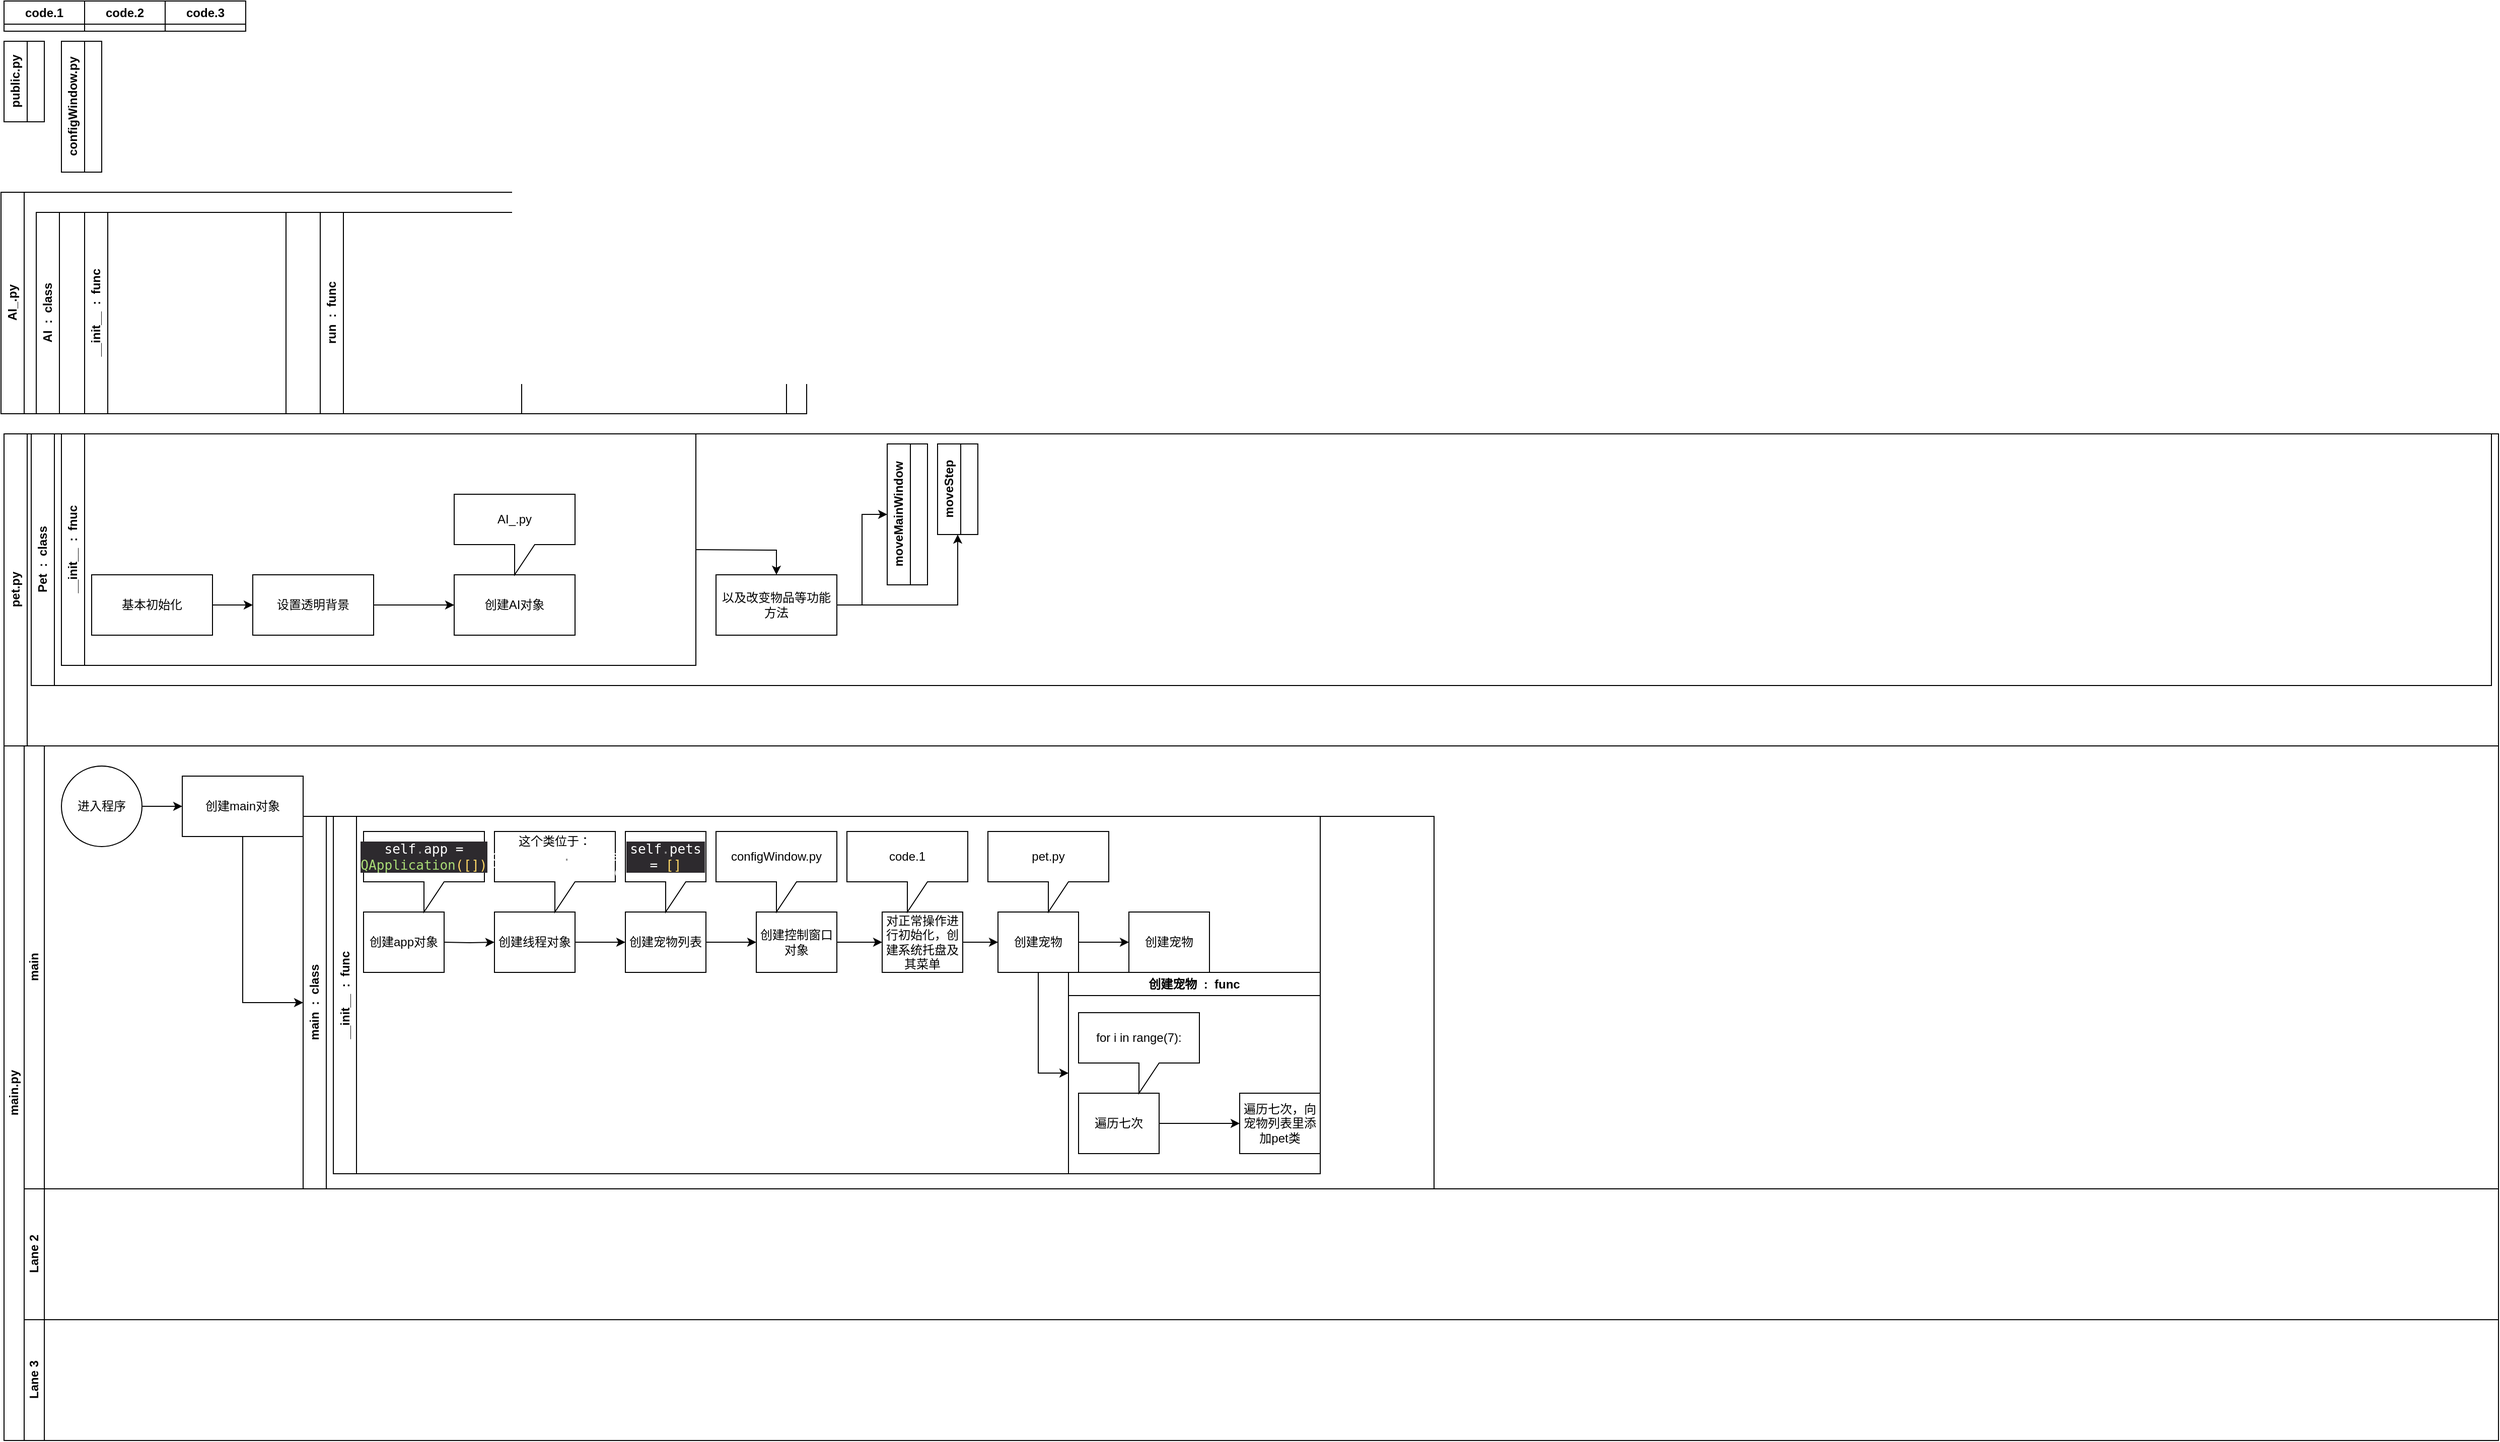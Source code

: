 <mxfile version="20.5.3" type="embed" pages="2"><diagram id="prtHgNgQTEPvFCAcTncT" name="Page-1"><mxGraphModel dx="2379" dy="1722" grid="1" gridSize="10" guides="1" tooltips="1" connect="1" arrows="1" fold="1" page="1" pageScale="1" pageWidth="827" pageHeight="1169" math="0" shadow="0"><root><mxCell id="0"/><mxCell id="1" parent="0"/><mxCell id="dNxyNK7c78bLwvsdeMH5-19" value="main.py" style="swimlane;html=1;childLayout=stackLayout;resizeParent=1;resizeParentMax=0;horizontal=0;startSize=20;horizontalStack=0;" parent="1" vertex="1"><mxGeometry x="-827" y="180" width="2477" height="690" as="geometry"/></mxCell><mxCell id="dNxyNK7c78bLwvsdeMH5-20" value="main" style="swimlane;html=1;startSize=20;horizontal=0;" parent="dNxyNK7c78bLwvsdeMH5-19" vertex="1"><mxGeometry x="20" width="2457" height="440" as="geometry"/></mxCell><mxCell id="K8BKGlM56tcpJbywQDiU-9" value="" style="edgeStyle=orthogonalEdgeStyle;rounded=0;orthogonalLoop=1;jettySize=auto;html=1;" parent="dNxyNK7c78bLwvsdeMH5-20" source="K8BKGlM56tcpJbywQDiU-7" target="K8BKGlM56tcpJbywQDiU-8" edge="1"><mxGeometry relative="1" as="geometry"/></mxCell><mxCell id="K8BKGlM56tcpJbywQDiU-7" value="进入程序" style="ellipse;whiteSpace=wrap;html=1;" parent="dNxyNK7c78bLwvsdeMH5-20" vertex="1"><mxGeometry x="37" y="20" width="80" height="80" as="geometry"/></mxCell><mxCell id="K8BKGlM56tcpJbywQDiU-11" style="edgeStyle=orthogonalEdgeStyle;rounded=0;orthogonalLoop=1;jettySize=auto;html=1;entryX=0;entryY=0.5;entryDx=0;entryDy=0;" parent="dNxyNK7c78bLwvsdeMH5-20" source="K8BKGlM56tcpJbywQDiU-8" target="K8BKGlM56tcpJbywQDiU-10" edge="1"><mxGeometry relative="1" as="geometry"/></mxCell><mxCell id="K8BKGlM56tcpJbywQDiU-8" value="创建main对象" style="whiteSpace=wrap;html=1;" parent="dNxyNK7c78bLwvsdeMH5-20" vertex="1"><mxGeometry x="157" y="30" width="120" height="60" as="geometry"/></mxCell><mxCell id="K8BKGlM56tcpJbywQDiU-10" value="main&amp;nbsp; :&amp;nbsp; class" style="swimlane;horizontal=0;whiteSpace=wrap;html=1;" parent="dNxyNK7c78bLwvsdeMH5-20" vertex="1"><mxGeometry x="277" y="70" width="1123" height="370" as="geometry"><mxRectangle x="277" y="70" width="40" height="110" as="alternateBounds"/></mxGeometry></mxCell><mxCell id="K8BKGlM56tcpJbywQDiU-50" value="__init__&amp;nbsp; :&amp;nbsp; func" style="swimlane;horizontal=0;whiteSpace=wrap;html=1;" parent="K8BKGlM56tcpJbywQDiU-10" vertex="1"><mxGeometry x="30" width="980" height="355" as="geometry"/></mxCell><mxCell id="K8BKGlM56tcpJbywQDiU-14" value="" style="edgeStyle=orthogonalEdgeStyle;rounded=0;orthogonalLoop=1;jettySize=auto;html=1;" parent="K8BKGlM56tcpJbywQDiU-50" target="K8BKGlM56tcpJbywQDiU-13" edge="1"><mxGeometry relative="1" as="geometry"><mxPoint x="110" y="125" as="sourcePoint"/></mxGeometry></mxCell><mxCell id="K8BKGlM56tcpJbywQDiU-12" value="创建app对象" style="rounded=0;whiteSpace=wrap;html=1;" parent="K8BKGlM56tcpJbywQDiU-50" vertex="1"><mxGeometry x="30" y="95" width="80" height="60" as="geometry"/></mxCell><mxCell id="K8BKGlM56tcpJbywQDiU-13" value="创建线程对象" style="rounded=0;whiteSpace=wrap;html=1;" parent="K8BKGlM56tcpJbywQDiU-50" vertex="1"><mxGeometry x="160" y="95" width="80" height="60" as="geometry"/></mxCell><mxCell id="K8BKGlM56tcpJbywQDiU-15" value="&lt;p&gt;这个类位于：&lt;span style=&quot;color: rgb(255, 255, 255); font-family: &amp;quot;JetBrains Mono&amp;quot;, monospace; font-size: 9.8pt;&quot;&gt;concurrent&lt;/span&gt;&lt;span style=&quot;font-family: &amp;quot;JetBrains Mono&amp;quot;, monospace; font-size: 9.8pt; color: rgb(147, 146, 147);&quot;&gt;.&lt;/span&gt;&lt;span style=&quot;color: rgb(255, 255, 255); font-family: &amp;quot;JetBrains Mono&amp;quot;, monospace; font-size: 9.8pt;&quot;&gt;futures &lt;/span&gt;&lt;span style=&quot;font-family: &amp;quot;JetBrains Mono&amp;quot;, monospace; font-size: 9.8pt;&quot;&gt;&lt;font color=&quot;#ff6188&quot;&gt;&lt;i&gt;.&lt;/i&gt;&lt;/font&gt;&lt;/span&gt;&lt;span style=&quot;color: rgb(255, 255, 255); font-family: &amp;quot;JetBrains Mono&amp;quot;, monospace; font-size: 9.8pt;&quot;&gt;ThreadPoolExecutor&lt;/span&gt;&lt;/p&gt;" style="shape=callout;whiteSpace=wrap;html=1;perimeter=calloutPerimeter;align=center;" parent="K8BKGlM56tcpJbywQDiU-50" vertex="1"><mxGeometry x="160" y="15" width="120" height="80" as="geometry"/></mxCell><mxCell id="K8BKGlM56tcpJbywQDiU-55" value="" style="edgeStyle=orthogonalEdgeStyle;rounded=0;orthogonalLoop=1;jettySize=auto;html=1;" parent="K8BKGlM56tcpJbywQDiU-50" source="K8BKGlM56tcpJbywQDiU-18" target="K8BKGlM56tcpJbywQDiU-54" edge="1"><mxGeometry relative="1" as="geometry"/></mxCell><mxCell id="K8BKGlM56tcpJbywQDiU-18" value="创建宠物列表" style="rounded=0;whiteSpace=wrap;html=1;" parent="K8BKGlM56tcpJbywQDiU-50" vertex="1"><mxGeometry x="290" y="95" width="80" height="60" as="geometry"/></mxCell><mxCell id="K8BKGlM56tcpJbywQDiU-19" value="" style="edgeStyle=orthogonalEdgeStyle;rounded=0;orthogonalLoop=1;jettySize=auto;html=1;" parent="K8BKGlM56tcpJbywQDiU-50" source="K8BKGlM56tcpJbywQDiU-13" target="K8BKGlM56tcpJbywQDiU-18" edge="1"><mxGeometry relative="1" as="geometry"/></mxCell><mxCell id="K8BKGlM56tcpJbywQDiU-28" value="&lt;div style=&quot;background-color: rgb(45, 42, 46); color: rgb(255, 255, 255); font-family: &amp;quot;JetBrains Mono&amp;quot;, monospace; font-size: 9.8pt;&quot;&gt;self&lt;span style=&quot;font-size: 9.8pt; color: rgb(147, 146, 147);&quot;&gt;.&lt;/span&gt;app = &lt;span style=&quot;color:#a9dc76;&quot;&gt;QApplication&lt;/span&gt;&lt;span style=&quot;color:#ffd866;&quot;&gt;([])&lt;br&gt;&lt;/span&gt;&lt;/div&gt;" style="shape=callout;whiteSpace=wrap;html=1;perimeter=calloutPerimeter;" parent="K8BKGlM56tcpJbywQDiU-50" vertex="1"><mxGeometry x="30" y="15" width="120" height="80" as="geometry"/></mxCell><mxCell id="K8BKGlM56tcpJbywQDiU-29" value="&lt;div style=&quot;background-color: rgb(45, 42, 46); color: rgb(255, 255, 255); font-family: &amp;quot;JetBrains Mono&amp;quot;, monospace; font-size: 9.8pt;&quot;&gt;self&lt;span style=&quot;font-size: 9.8pt; color: rgb(147, 146, 147);&quot;&gt;.&lt;/span&gt;pets = &lt;span style=&quot;color:#ffd866;&quot;&gt;[]&lt;br&gt;&lt;/span&gt;&lt;/div&gt;" style="shape=callout;whiteSpace=wrap;html=1;perimeter=calloutPerimeter;" parent="K8BKGlM56tcpJbywQDiU-50" vertex="1"><mxGeometry x="290" y="15" width="80" height="80" as="geometry"/></mxCell><mxCell id="K8BKGlM56tcpJbywQDiU-30" value="对正常操作进行初始化，创建系统托盘及其菜单" style="rounded=0;whiteSpace=wrap;html=1;" parent="K8BKGlM56tcpJbywQDiU-50" vertex="1"><mxGeometry x="545" y="95" width="80" height="60" as="geometry"/></mxCell><mxCell id="K8BKGlM56tcpJbywQDiU-31" value="" style="edgeStyle=orthogonalEdgeStyle;rounded=0;orthogonalLoop=1;jettySize=auto;html=1;exitX=1;exitY=0.5;exitDx=0;exitDy=0;" parent="K8BKGlM56tcpJbywQDiU-50" source="K8BKGlM56tcpJbywQDiU-54" target="K8BKGlM56tcpJbywQDiU-30" edge="1"><mxGeometry relative="1" as="geometry"/></mxCell><mxCell id="K8BKGlM56tcpJbywQDiU-32" value="code.1" style="shape=callout;whiteSpace=wrap;html=1;perimeter=calloutPerimeter;" parent="K8BKGlM56tcpJbywQDiU-50" vertex="1"><mxGeometry x="510" y="15" width="120" height="80" as="geometry"/></mxCell><mxCell id="K8BKGlM56tcpJbywQDiU-37" value="创建宠物" style="rounded=0;whiteSpace=wrap;html=1;" parent="K8BKGlM56tcpJbywQDiU-50" vertex="1"><mxGeometry x="660" y="95" width="80" height="60" as="geometry"/></mxCell><mxCell id="K8BKGlM56tcpJbywQDiU-38" value="" style="edgeStyle=orthogonalEdgeStyle;rounded=0;orthogonalLoop=1;jettySize=auto;html=1;" parent="K8BKGlM56tcpJbywQDiU-50" source="K8BKGlM56tcpJbywQDiU-30" target="K8BKGlM56tcpJbywQDiU-37" edge="1"><mxGeometry relative="1" as="geometry"/></mxCell><mxCell id="K8BKGlM56tcpJbywQDiU-39" value="创建宠物&amp;nbsp; :&amp;nbsp; func" style="swimlane;whiteSpace=wrap;html=1;" parent="K8BKGlM56tcpJbywQDiU-50" vertex="1"><mxGeometry x="730" y="155" width="250" height="200" as="geometry"><mxRectangle x="730" y="155" width="90" height="30" as="alternateBounds"/></mxGeometry></mxCell><mxCell id="K8BKGlM56tcpJbywQDiU-45" value="" style="edgeStyle=orthogonalEdgeStyle;rounded=0;orthogonalLoop=1;jettySize=auto;html=1;" parent="K8BKGlM56tcpJbywQDiU-39" source="K8BKGlM56tcpJbywQDiU-41" target="K8BKGlM56tcpJbywQDiU-44" edge="1"><mxGeometry relative="1" as="geometry"/></mxCell><mxCell id="K8BKGlM56tcpJbywQDiU-41" value="遍历七次" style="whiteSpace=wrap;html=1;" parent="K8BKGlM56tcpJbywQDiU-39" vertex="1"><mxGeometry x="10" y="120" width="80" height="60" as="geometry"/></mxCell><mxCell id="K8BKGlM56tcpJbywQDiU-42" value="for i in range(7):" style="shape=callout;whiteSpace=wrap;html=1;perimeter=calloutPerimeter;" parent="K8BKGlM56tcpJbywQDiU-39" vertex="1"><mxGeometry x="10" y="40" width="120" height="80" as="geometry"/></mxCell><mxCell id="K8BKGlM56tcpJbywQDiU-44" value="遍历七次，向宠物列表里添加pet类" style="whiteSpace=wrap;html=1;" parent="K8BKGlM56tcpJbywQDiU-39" vertex="1"><mxGeometry x="170" y="120" width="80" height="60" as="geometry"/></mxCell><mxCell id="K8BKGlM56tcpJbywQDiU-40" style="edgeStyle=orthogonalEdgeStyle;rounded=0;orthogonalLoop=1;jettySize=auto;html=1;entryX=0;entryY=0.5;entryDx=0;entryDy=0;" parent="K8BKGlM56tcpJbywQDiU-50" source="K8BKGlM56tcpJbywQDiU-37" target="K8BKGlM56tcpJbywQDiU-39" edge="1"><mxGeometry relative="1" as="geometry"/></mxCell><mxCell id="K8BKGlM56tcpJbywQDiU-46" value="创建宠物" style="rounded=0;whiteSpace=wrap;html=1;" parent="K8BKGlM56tcpJbywQDiU-50" vertex="1"><mxGeometry x="790" y="95" width="80" height="60" as="geometry"/></mxCell><mxCell id="K8BKGlM56tcpJbywQDiU-47" value="" style="edgeStyle=orthogonalEdgeStyle;rounded=0;orthogonalLoop=1;jettySize=auto;html=1;" parent="K8BKGlM56tcpJbywQDiU-50" source="K8BKGlM56tcpJbywQDiU-37" target="K8BKGlM56tcpJbywQDiU-46" edge="1"><mxGeometry relative="1" as="geometry"/></mxCell><mxCell id="K8BKGlM56tcpJbywQDiU-49" value="pet.py" style="shape=callout;whiteSpace=wrap;html=1;perimeter=calloutPerimeter;" parent="K8BKGlM56tcpJbywQDiU-50" vertex="1"><mxGeometry x="650" y="15" width="120" height="80" as="geometry"/></mxCell><mxCell id="K8BKGlM56tcpJbywQDiU-54" value="创建控制窗口对象" style="rounded=0;whiteSpace=wrap;html=1;" parent="K8BKGlM56tcpJbywQDiU-50" vertex="1"><mxGeometry x="420" y="95" width="80" height="60" as="geometry"/></mxCell><mxCell id="K8BKGlM56tcpJbywQDiU-56" value="configWindow.py" style="shape=callout;whiteSpace=wrap;html=1;perimeter=calloutPerimeter;" parent="K8BKGlM56tcpJbywQDiU-50" vertex="1"><mxGeometry x="380" y="15" width="120" height="80" as="geometry"/></mxCell><mxCell id="dNxyNK7c78bLwvsdeMH5-21" value="Lane 2" style="swimlane;html=1;startSize=20;horizontal=0;" parent="dNxyNK7c78bLwvsdeMH5-19" vertex="1"><mxGeometry x="20" y="440" width="2457" height="130" as="geometry"/></mxCell><mxCell id="dNxyNK7c78bLwvsdeMH5-22" value="Lane 3" style="swimlane;html=1;startSize=20;horizontal=0;" parent="dNxyNK7c78bLwvsdeMH5-19" vertex="1"><mxGeometry x="20" y="570" width="2457" height="120" as="geometry"/></mxCell><mxCell id="K8BKGlM56tcpJbywQDiU-20" value="public.py" style="swimlane;horizontal=0;whiteSpace=wrap;html=1;" parent="1" vertex="1" collapsed="1"><mxGeometry x="-827" y="-520" width="40" height="80" as="geometry"><mxRectangle x="-827" y="-340" width="947" height="200" as="alternateBounds"/></mxGeometry></mxCell><mxCell id="K8BKGlM56tcpJbywQDiU-43" value="pet.py" style="swimlane;horizontal=0;whiteSpace=wrap;html=1;" parent="1" vertex="1"><mxGeometry x="-827" y="-130" width="2477" height="310" as="geometry"><mxRectangle x="-780" y="-330" width="40" height="70" as="alternateBounds"/></mxGeometry></mxCell><mxCell id="K8BKGlM56tcpJbywQDiU-51" value="Pet&amp;nbsp; :&amp;nbsp; class" style="swimlane;horizontal=0;whiteSpace=wrap;html=1;" parent="K8BKGlM56tcpJbywQDiU-43" vertex="1"><mxGeometry x="27" width="2443" height="250" as="geometry"/></mxCell><mxCell id="K8BKGlM56tcpJbywQDiU-52" value="__init__&amp;nbsp; :&amp;nbsp; fnuc" style="swimlane;horizontal=0;whiteSpace=wrap;html=1;" parent="K8BKGlM56tcpJbywQDiU-51" vertex="1"><mxGeometry x="30" width="630" height="230" as="geometry"/></mxCell><mxCell id="HPnt9M8XdwYVvtY8RArY-8" value="" style="edgeStyle=orthogonalEdgeStyle;rounded=0;orthogonalLoop=1;jettySize=auto;html=1;" parent="K8BKGlM56tcpJbywQDiU-52" source="K8BKGlM56tcpJbywQDiU-72" target="K8BKGlM56tcpJbywQDiU-73" edge="1"><mxGeometry relative="1" as="geometry"/></mxCell><mxCell id="K8BKGlM56tcpJbywQDiU-72" value="基本初始化" style="rounded=0;whiteSpace=wrap;html=1;" parent="K8BKGlM56tcpJbywQDiU-52" vertex="1"><mxGeometry x="30" y="140" width="120" height="60" as="geometry"/></mxCell><mxCell id="ngExV_0SpiD9kxkRd0u9-2" value="" style="edgeStyle=orthogonalEdgeStyle;rounded=0;orthogonalLoop=1;jettySize=auto;html=1;" parent="K8BKGlM56tcpJbywQDiU-52" source="K8BKGlM56tcpJbywQDiU-73" target="ngExV_0SpiD9kxkRd0u9-1" edge="1"><mxGeometry relative="1" as="geometry"/></mxCell><mxCell id="K8BKGlM56tcpJbywQDiU-73" value="设置透明背景" style="rounded=0;whiteSpace=wrap;html=1;" parent="K8BKGlM56tcpJbywQDiU-52" vertex="1"><mxGeometry x="190" y="140" width="120" height="60" as="geometry"/></mxCell><mxCell id="K8BKGlM56tcpJbywQDiU-74" value="以及改变物品等功能方法" style="rounded=0;whiteSpace=wrap;html=1;" parent="K8BKGlM56tcpJbywQDiU-52" vertex="1"><mxGeometry x="650" y="140" width="120" height="60" as="geometry"/></mxCell><mxCell id="HPnt9M8XdwYVvtY8RArY-18" style="edgeStyle=orthogonalEdgeStyle;rounded=0;orthogonalLoop=1;jettySize=auto;html=1;entryX=0.5;entryY=0;entryDx=0;entryDy=0;" parent="K8BKGlM56tcpJbywQDiU-52" target="K8BKGlM56tcpJbywQDiU-74" edge="1"><mxGeometry relative="1" as="geometry"><mxPoint x="630" y="115" as="sourcePoint"/></mxGeometry></mxCell><mxCell id="ngExV_0SpiD9kxkRd0u9-1" value="创建AI对象" style="rounded=0;whiteSpace=wrap;html=1;" parent="K8BKGlM56tcpJbywQDiU-52" vertex="1"><mxGeometry x="390" y="140" width="120" height="60" as="geometry"/></mxCell><mxCell id="ngExV_0SpiD9kxkRd0u9-3" value="AI_.py" style="shape=callout;whiteSpace=wrap;html=1;perimeter=calloutPerimeter;" parent="K8BKGlM56tcpJbywQDiU-52" vertex="1"><mxGeometry x="390" y="60" width="120" height="80" as="geometry"/></mxCell><mxCell id="HPnt9M8XdwYVvtY8RArY-17" style="edgeStyle=orthogonalEdgeStyle;rounded=0;orthogonalLoop=1;jettySize=auto;html=1;" parent="K8BKGlM56tcpJbywQDiU-51" source="K8BKGlM56tcpJbywQDiU-74" target="HPnt9M8XdwYVvtY8RArY-1" edge="1"><mxGeometry relative="1" as="geometry"/></mxCell><mxCell id="HPnt9M8XdwYVvtY8RArY-10" value="moveStep" style="swimlane;horizontal=0;whiteSpace=wrap;html=1;" parent="K8BKGlM56tcpJbywQDiU-51" vertex="1" collapsed="1"><mxGeometry x="900" y="10" width="40" height="90" as="geometry"><mxRectangle x="330" y="15" width="533" height="200" as="alternateBounds"/></mxGeometry></mxCell><mxCell id="HPnt9M8XdwYVvtY8RArY-15" value="" style="edgeStyle=orthogonalEdgeStyle;rounded=0;orthogonalLoop=1;jettySize=auto;html=1;" parent="HPnt9M8XdwYVvtY8RArY-10" source="HPnt9M8XdwYVvtY8RArY-13" target="HPnt9M8XdwYVvtY8RArY-14" edge="1"><mxGeometry relative="1" as="geometry"/></mxCell><mxCell id="HPnt9M8XdwYVvtY8RArY-13" value="判断方向" style="rounded=0;whiteSpace=wrap;html=1;" parent="HPnt9M8XdwYVvtY8RArY-10" vertex="1"><mxGeometry x="23" y="95" width="120" height="60" as="geometry"/></mxCell><mxCell id="HPnt9M8XdwYVvtY8RArY-14" value="移动距离" style="rounded=0;whiteSpace=wrap;html=1;" parent="HPnt9M8XdwYVvtY8RArY-10" vertex="1"><mxGeometry x="173" y="95" width="120" height="60" as="geometry"/></mxCell><mxCell id="HPnt9M8XdwYVvtY8RArY-11" value="方向，距离" style="ellipse;shape=cloud;whiteSpace=wrap;html=1;" parent="HPnt9M8XdwYVvtY8RArY-10" vertex="1"><mxGeometry x="30" y="10" width="120" height="80" as="geometry"/></mxCell><mxCell id="HPnt9M8XdwYVvtY8RArY-16" style="edgeStyle=orthogonalEdgeStyle;rounded=0;orthogonalLoop=1;jettySize=auto;html=1;entryX=0.5;entryY=1;entryDx=0;entryDy=0;" parent="K8BKGlM56tcpJbywQDiU-51" source="K8BKGlM56tcpJbywQDiU-74" target="HPnt9M8XdwYVvtY8RArY-10" edge="1"><mxGeometry relative="1" as="geometry"/></mxCell><mxCell id="HPnt9M8XdwYVvtY8RArY-1" value="moveMainWindow" style="swimlane;horizontal=0;whiteSpace=wrap;html=1;" parent="K8BKGlM56tcpJbywQDiU-51" vertex="1" collapsed="1"><mxGeometry x="850" y="10" width="40" height="140" as="geometry"><mxRectangle x="257" y="-20" width="200" height="200" as="alternateBounds"/></mxGeometry></mxCell><mxCell id="HPnt9M8XdwYVvtY8RArY-4" value="接受pos：object" style="ellipse;shape=cloud;whiteSpace=wrap;html=1;" parent="HPnt9M8XdwYVvtY8RArY-1" vertex="1"><mxGeometry x="23" y="10" width="120" height="80" as="geometry"/></mxCell><mxCell id="HPnt9M8XdwYVvtY8RArY-5" value="移动至pos" style="whiteSpace=wrap;html=1;" parent="HPnt9M8XdwYVvtY8RArY-1" vertex="1"><mxGeometry x="43" y="100" width="120" height="60" as="geometry"/></mxCell><mxCell id="K8BKGlM56tcpJbywQDiU-57" value="configWindow.py&lt;br&gt;" style="swimlane;horizontal=0;whiteSpace=wrap;html=1;" parent="1" vertex="1" collapsed="1"><mxGeometry x="-770" y="-520" width="40" height="130" as="geometry"><mxRectangle x="-770" y="-330" width="1210" height="420" as="alternateBounds"/></mxGeometry></mxCell><mxCell id="K8BKGlM56tcpJbywQDiU-58" value="configWindow&amp;nbsp; :&amp;nbsp; class" style="swimlane;horizontal=0;whiteSpace=wrap;html=1;" parent="K8BKGlM56tcpJbywQDiU-57" vertex="1"><mxGeometry x="40" y="200" width="1170" height="200" as="geometry"/></mxCell><mxCell id="K8BKGlM56tcpJbywQDiU-65" value="" style="edgeStyle=orthogonalEdgeStyle;rounded=0;orthogonalLoop=1;jettySize=auto;html=1;" parent="K8BKGlM56tcpJbywQDiU-58" source="K8BKGlM56tcpJbywQDiU-59" target="K8BKGlM56tcpJbywQDiU-64" edge="1"><mxGeometry relative="1" as="geometry"/></mxCell><mxCell id="K8BKGlM56tcpJbywQDiU-59" value="基本初始化" style="rounded=0;whiteSpace=wrap;html=1;" parent="K8BKGlM56tcpJbywQDiU-58" vertex="1"><mxGeometry x="27" y="130" width="120" height="60" as="geometry"/></mxCell><mxCell id="K8BKGlM56tcpJbywQDiU-60" value="code.2" style="shape=callout;whiteSpace=wrap;html=1;perimeter=calloutPerimeter;" parent="K8BKGlM56tcpJbywQDiU-58" vertex="1"><mxGeometry x="27" y="50" width="120" height="80" as="geometry"/></mxCell><mxCell id="K8BKGlM56tcpJbywQDiU-70" value="" style="edgeStyle=orthogonalEdgeStyle;rounded=0;orthogonalLoop=1;jettySize=auto;html=1;" parent="K8BKGlM56tcpJbywQDiU-58" source="K8BKGlM56tcpJbywQDiU-64" target="K8BKGlM56tcpJbywQDiU-69" edge="1"><mxGeometry relative="1" as="geometry"/></mxCell><mxCell id="K8BKGlM56tcpJbywQDiU-64" value="执行初始化方法,&lt;br&gt;为组件添加事件" style="rounded=0;whiteSpace=wrap;html=1;" parent="K8BKGlM56tcpJbywQDiU-58" vertex="1"><mxGeometry x="187" y="130" width="120" height="60" as="geometry"/></mxCell><mxCell id="K8BKGlM56tcpJbywQDiU-66" value="code.3" style="shape=callout;whiteSpace=wrap;html=1;perimeter=calloutPerimeter;" parent="K8BKGlM56tcpJbywQDiU-58" vertex="1"><mxGeometry x="187" y="50" width="120" height="80" as="geometry"/></mxCell><mxCell id="K8BKGlM56tcpJbywQDiU-69" value="以及改变物品等功能方法" style="rounded=0;whiteSpace=wrap;html=1;" parent="K8BKGlM56tcpJbywQDiU-58" vertex="1"><mxGeometry x="357" y="130" width="120" height="60" as="geometry"/></mxCell><mxCell id="K8BKGlM56tcpJbywQDiU-62" value="code.2" style="swimlane;whiteSpace=wrap;html=1;" parent="1" vertex="1" collapsed="1"><mxGeometry x="-747" y="-560" width="80" height="30" as="geometry"><mxRectangle x="-747" y="-370" width="530" height="174.5" as="alternateBounds"/></mxGeometry></mxCell><mxCell id="K8BKGlM56tcpJbywQDiU-63" value="&lt;div style=&quot;background-color: rgb(45, 42, 46);&quot;&gt;&lt;div style=&quot;text-align: left;&quot;&gt;&lt;font face=&quot;JetBrains Mono, monospace&quot; color=&quot;#ffffff&quot;&gt;&lt;span style=&quot;font-size: 13.067px;&quot;&gt;&lt;br&gt;&lt;/span&gt;&lt;/font&gt;&lt;/div&gt;&lt;font face=&quot;JetBrains Mono, monospace&quot; color=&quot;#ffffff&quot;&gt;&lt;div style=&quot;text-align: left;&quot;&gt;&lt;font face=&quot;JetBrains Mono, monospace&quot; color=&quot;#ffffff&quot;&gt;&lt;span style=&quot;font-size: 9.8pt;&quot;&gt;self&lt;/span&gt;&lt;/font&gt;&lt;span style=&quot;color: rgb(147, 146, 147); font-size: 9.8pt;&quot;&gt;.&lt;/span&gt;&lt;font face=&quot;JetBrains Mono, monospace&quot; color=&quot;#ffffff&quot;&gt;&lt;span style=&quot;font-size: 9.8pt;&quot;&gt;mainWindow &lt;/span&gt;&lt;/font&gt;&lt;span style=&quot;color: rgb(255, 97, 136); font-size: 9.8pt;&quot;&gt;= &lt;/span&gt;&lt;span style=&quot;color: rgb(169, 220, 118); font-size: 9.8pt;&quot;&gt;QMainWindow&lt;/span&gt;&lt;span style=&quot;color: rgb(255, 216, 102); font-size: 9.8pt;&quot;&gt;()&lt;/span&gt;&lt;/div&gt;&lt;/font&gt;&lt;span style=&quot;color: rgb(255, 216, 102); font-family: &amp;quot;JetBrains Mono&amp;quot;, monospace; font-size: 9.8pt;&quot;&gt;&lt;div style=&quot;text-align: left;&quot;&gt;&lt;span style=&quot;color: rgb(242, 122, 66); font-size: 9.8pt; font-style: italic;&quot;&gt;self&lt;/span&gt;&lt;span style=&quot;color: rgb(147, 146, 147); font-size: 9.8pt;&quot;&gt;.&lt;/span&gt;&lt;font style=&quot;font-size: 12px;&quot; face=&quot;JetBrains Mono, monospace&quot; color=&quot;#ffffff&quot;&gt;&lt;span style=&quot;font-size: 9.8pt;&quot;&gt;ui &lt;/span&gt;&lt;/font&gt;&lt;span style=&quot;color: rgb(255, 97, 136); font-size: 9.8pt;&quot;&gt;= &lt;/span&gt;&lt;font style=&quot;font-size: 12px;&quot; face=&quot;JetBrains Mono, monospace&quot; color=&quot;#ffffff&quot;&gt;&lt;span style=&quot;font-size: 9.8pt;&quot;&gt;Desktop_Pet&lt;/span&gt;&lt;/font&gt;&lt;span style=&quot;color: rgb(147, 146, 147); font-size: 9.8pt;&quot;&gt;.&lt;/span&gt;&lt;span style=&quot;color: rgb(169, 220, 118); font-size: 9.8pt;&quot;&gt;Ui_MainWindow&lt;/span&gt;&lt;span style=&quot;font-size: 9.8pt;&quot;&gt;()  &lt;/span&gt;&lt;span style=&quot;color: rgb(180, 180, 180); font-size: 9.8pt; font-style: italic;&quot;&gt;# &lt;/span&gt;&lt;span style=&quot;color: rgb(180, 180, 180); font-family: 宋体, monospace; font-size: 9.8pt; font-style: italic;&quot;&gt;使用&lt;/span&gt;&lt;span style=&quot;color: rgb(180, 180, 180); font-size: 9.8pt; font-style: italic;&quot;&gt; PyQt5 Designer &lt;/span&gt;&lt;span style=&quot;color: rgb(180, 180, 180); font-family: 宋体, monospace; font-size: 9.8pt; font-style: italic;&quot;&gt;设计的&lt;/span&gt;&lt;span style=&quot;color: rgb(180, 180, 180); font-size: 9.8pt; font-style: italic;&quot;&gt; UI &lt;/span&gt;&lt;span style=&quot;color: rgb(180, 180, 180); font-family: 宋体, monospace; font-size: 9.8pt; font-style: italic;&quot;&gt;界面&lt;/span&gt;&lt;/div&gt;    &lt;/span&gt;&lt;span style=&quot;color: rgb(180, 180, 180); font-family: 宋体, monospace; font-size: 9.8pt; font-style: italic;&quot;&gt;&lt;div style=&quot;text-align: left;&quot;&gt;&lt;span style=&quot;color: rgb(242, 122, 66); font-family: &amp;quot;JetBrains Mono&amp;quot;, monospace; font-size: 9.8pt;&quot;&gt;self&lt;/span&gt;&lt;span style=&quot;color: rgb(147, 146, 147); font-family: &amp;quot;JetBrains Mono&amp;quot;, monospace; font-size: 9.8pt;&quot;&gt;.&lt;/span&gt;&lt;font style=&quot;font-size: 12px;&quot; face=&quot;JetBrains Mono, monospace&quot; color=&quot;#ffffff&quot;&gt;&lt;span style=&quot;font-size: 9.8pt;&quot;&gt;ui&lt;/span&gt;&lt;/font&gt;&lt;span style=&quot;color: rgb(147, 146, 147); font-family: &amp;quot;JetBrains Mono&amp;quot;, monospace; font-size: 9.8pt;&quot;&gt;.&lt;/span&gt;&lt;span style=&quot;color: rgb(169, 220, 118); font-family: &amp;quot;JetBrains Mono&amp;quot;, monospace; font-size: 9.8pt;&quot;&gt;setupUi&lt;/span&gt;&lt;span style=&quot;color: rgb(255, 216, 102); font-family: &amp;quot;JetBrains Mono&amp;quot;, monospace; font-size: 9.8pt;&quot;&gt;(&lt;/span&gt;&lt;span style=&quot;color: rgb(242, 122, 66); font-family: &amp;quot;JetBrains Mono&amp;quot;, monospace; font-size: 9.8pt;&quot;&gt;self&lt;/span&gt;&lt;span style=&quot;color: rgb(147, 146, 147); font-family: &amp;quot;JetBrains Mono&amp;quot;, monospace; font-size: 9.8pt;&quot;&gt;.&lt;/span&gt;&lt;font style=&quot;font-size: 12px;&quot; face=&quot;JetBrains Mono, monospace&quot; color=&quot;#ffffff&quot;&gt;&lt;span style=&quot;font-size: 9.8pt;&quot;&gt;mainWindow&lt;/span&gt;&lt;/font&gt;&lt;span style=&quot;color: rgb(255, 216, 102); font-family: &amp;quot;JetBrains Mono&amp;quot;, monospace; font-size: 9.8pt;&quot;&gt;)&lt;/span&gt;&lt;/div&gt;&lt;/span&gt;&lt;span style=&quot;color: rgb(255, 216, 102); font-family: &amp;quot;JetBrains Mono&amp;quot;, monospace; font-size: 9.8pt;&quot;&gt;&lt;div style=&quot;text-align: left;&quot;&gt;&lt;span style=&quot;color: rgb(242, 122, 66); font-size: 9.8pt; font-style: italic;&quot;&gt;self&lt;/span&gt;&lt;span style=&quot;color: rgb(147, 146, 147); font-size: 9.8pt;&quot;&gt;.&lt;/span&gt;&lt;span style=&quot;color: rgb(169, 220, 118); font-size: 9.8pt;&quot;&gt;main1&lt;/span&gt;&lt;span style=&quot;font-size: 9.8pt;&quot;&gt;()  &lt;/span&gt;&lt;span style=&quot;color: rgb(180, 180, 180); font-size: 9.8pt; font-style: italic;&quot;&gt;# &lt;/span&gt;&lt;span style=&quot;color: rgb(180, 180, 180); font-family: 宋体, monospace; font-size: 9.8pt; font-style: italic;&quot;&gt;绑定各个按钮的点击事件&lt;/span&gt;&lt;/div&gt;&lt;/span&gt;&lt;span style=&quot;color: rgb(180, 180, 180); font-family: 宋体, monospace; font-size: 9.8pt; font-style: italic;&quot;&gt;&lt;div style=&quot;text-align: left;&quot;&gt;&lt;span style=&quot;font-family: &amp;quot;JetBrains Mono&amp;quot;, monospace; font-size: 9.8pt;&quot;&gt;# threadB = threadPool.submit(deskTopPet.main1)&lt;/span&gt;&lt;/div&gt;    &lt;/span&gt;&lt;span style=&quot;color: rgb(180, 180, 180); font-family: &amp;quot;JetBrains Mono&amp;quot;, monospace; font-size: 9.8pt; font-style: italic;&quot;&gt;&lt;div style=&quot;text-align: left;&quot;&gt;&lt;span style=&quot;color: rgb(242, 122, 66); font-size: 9.8pt;&quot;&gt;self&lt;/span&gt;&lt;span style=&quot;color: rgb(147, 146, 147); font-size: 9.8pt;&quot;&gt;.&lt;/span&gt;&lt;font style=&quot;font-size: 12px;&quot; face=&quot;JetBrains Mono, monospace&quot; color=&quot;#ffffff&quot;&gt;&lt;span style=&quot;font-size: 9.8pt;&quot;&gt;mainWindow&lt;/span&gt;&lt;/font&gt;&lt;span style=&quot;color: rgb(147, 146, 147); font-size: 9.8pt;&quot;&gt;.&lt;/span&gt;&lt;span style=&quot;color: rgb(169, 220, 118); font-size: 9.8pt;&quot;&gt;show&lt;/span&gt;&lt;span style=&quot;color: rgb(255, 216, 102); font-size: 9.8pt;&quot;&gt;()&lt;/span&gt;&lt;/div&gt;    &lt;/span&gt;&lt;span style=&quot;color: rgb(255, 216, 102); font-family: &amp;quot;JetBrains Mono&amp;quot;, monospace; font-size: 9.8pt;&quot;&gt;&lt;div style=&quot;text-align: left;&quot;&gt;&lt;span style=&quot;color: rgb(242, 122, 66); font-size: 9.8pt; font-style: italic;&quot;&gt;self&lt;/span&gt;&lt;span style=&quot;color: rgb(147, 146, 147); font-size: 9.8pt;&quot;&gt;.&lt;/span&gt;&lt;font style=&quot;font-size: 12px;&quot; face=&quot;JetBrains Mono, monospace&quot; color=&quot;#ffffff&quot;&gt;&lt;span style=&quot;font-size: 9.8pt;&quot;&gt;ui&lt;/span&gt;&lt;/font&gt;&lt;span style=&quot;color: rgb(147, 146, 147); font-size: 9.8pt;&quot;&gt;.&lt;/span&gt;&lt;font style=&quot;font-size: 12px;&quot; face=&quot;JetBrains Mono, monospace&quot; color=&quot;#ffffff&quot;&gt;&lt;span style=&quot;font-size: 9.8pt;&quot;&gt;toolBox&lt;/span&gt;&lt;/font&gt;&lt;span style=&quot;color: rgb(147, 146, 147); font-size: 9.8pt;&quot;&gt;.&lt;/span&gt;&lt;font style=&quot;font-size: 12px;&quot; face=&quot;JetBrains Mono, monospace&quot; color=&quot;#ffffff&quot;&gt;&lt;span style=&quot;font-size: 9.8pt;&quot;&gt;currentChanged&lt;/span&gt;&lt;/font&gt;&lt;span style=&quot;color: rgb(147, 146, 147); font-size: 9.8pt;&quot;&gt;.&lt;/span&gt;&lt;span style=&quot;color: rgb(169, 220, 118); font-size: 9.8pt;&quot;&gt;connect&lt;/span&gt;&lt;span style=&quot;font-size: 9.8pt;&quot;&gt;(&lt;/span&gt;&lt;span style=&quot;color: rgb(242, 122, 66); font-size: 9.8pt; font-style: italic;&quot;&gt;self&lt;/span&gt;&lt;span style=&quot;color: rgb(147, 146, 147); font-size: 9.8pt;&quot;&gt;.&lt;/span&gt;&lt;font style=&quot;font-size: 12px;&quot; face=&quot;JetBrains Mono, monospace&quot; color=&quot;#ffffff&quot;&gt;&lt;span style=&quot;font-size: 9.8pt;&quot;&gt;main1&lt;/span&gt;&lt;/font&gt;&lt;span style=&quot;font-size: 9.8pt;&quot;&gt;)&lt;/span&gt;&lt;/div&gt;    &lt;/span&gt;&lt;span style=&quot;color: rgb(255, 216, 102); font-family: &amp;quot;JetBrains Mono&amp;quot;, monospace; font-size: 9.8pt;&quot;&gt;&lt;div style=&quot;text-align: left;&quot;&gt;&lt;span style=&quot;color: rgb(242, 122, 66); font-size: 9.8pt; font-style: italic;&quot;&gt;self&lt;/span&gt;&lt;span style=&quot;color: rgb(147, 146, 147); font-size: 9.8pt;&quot;&gt;.&lt;/span&gt;&lt;span style=&quot;color: rgb(169, 220, 118); font-size: 9.8pt;&quot;&gt;getNowPet&lt;/span&gt;&lt;span style=&quot;font-size: 9.8pt;&quot;&gt;()&lt;/span&gt;&lt;/div&gt;    &lt;/span&gt;&lt;/div&gt;" style="text;html=1;align=center;verticalAlign=middle;resizable=0;points=[];autosize=1;strokeColor=none;fillColor=none;" parent="K8BKGlM56tcpJbywQDiU-62" vertex="1"><mxGeometry y="24.5" width="500" height="150" as="geometry"/></mxCell><mxCell id="K8BKGlM56tcpJbywQDiU-33" value="code.1" style="swimlane;whiteSpace=wrap;html=1;" parent="1" vertex="1" collapsed="1"><mxGeometry x="-827" y="-560" width="80" height="30" as="geometry"><mxRectangle x="-827" y="-370" width="617" height="480" as="alternateBounds"/></mxGeometry></mxCell><mxCell id="K8BKGlM56tcpJbywQDiU-34" value="&lt;div style=&quot;background-color: rgb(45, 42, 46); color: rgb(255, 255, 255); font-family: &amp;quot;JetBrains Mono&amp;quot;, monospace; font-size: 9.8pt;&quot;&gt;# &lt;span style=&quot;color:#b4b4b4;font-style:italic;font-family:'宋体',monospace;&quot;&gt;创建一个退出操作&lt;br&gt;&lt;/span&gt;quit &lt;span style=&quot;color:#ff6188;&quot;&gt;= &lt;/span&gt;&lt;span style=&quot;color:#a9dc76;&quot;&gt;QAction&lt;/span&gt;&lt;span style=&quot;color:#ffd866;&quot;&gt;(&quot;&lt;/span&gt;&lt;span style=&quot;color:#ffd866;font-family:'宋体',monospace;&quot;&gt;退出&lt;/span&gt;&lt;span style=&quot;color:#ffd866;&quot;&gt;&quot;&lt;/span&gt;&lt;span style=&quot;color:#939293;&quot;&gt;, &lt;/span&gt;&lt;span style=&quot;color:#f27a42;font-style:italic;&quot;&gt;self&lt;/span&gt;&lt;span style=&quot;color:#939293;&quot;&gt;, &lt;/span&gt;&lt;span style=&quot;color:#f59762;font-style:italic;&quot;&gt;triggered&lt;/span&gt;&lt;span style=&quot;color:#ff6188;&quot;&gt;=&lt;/span&gt;Value&lt;span style=&quot;color:#939293;&quot;&gt;.&lt;/span&gt;app&lt;span style=&quot;color:#939293;&quot;&gt;.&lt;/span&gt;quit&lt;span style=&quot;color:#ffd866;&quot;&gt;)  &lt;/span&gt;&lt;span style=&quot;color:#b4b4b4;font-style:italic;&quot;&gt;# &lt;/span&gt;&lt;span style=&quot;color:#b4b4b4;font-style:italic;font-family:'宋体',monospace;&quot;&gt;创建退出操作&lt;br&gt;&lt;/span&gt;quit&lt;span style=&quot;color:#939293;&quot;&gt;.&lt;/span&gt;&lt;span style=&quot;color:#a9dc76;&quot;&gt;setIcon&lt;/span&gt;&lt;span style=&quot;color:#ffd866;&quot;&gt;(&lt;/span&gt;&lt;span style=&quot;color:#a9dc76;&quot;&gt;QIcon&lt;/span&gt;&lt;span style=&quot;color:#ff6188;&quot;&gt;(&lt;/span&gt;&lt;span style=&quot;color:#ffd866;&quot;&gt;&quot;img/icon.png&quot;&lt;/span&gt;&lt;span style=&quot;color:#ff6188;&quot;&gt;)&lt;/span&gt;&lt;span style=&quot;color:#ffd866;&quot;&gt;)&lt;br&gt;&lt;/span&gt;&lt;span style=&quot;color:#b4b4b4;font-style:italic;&quot;&gt;# &lt;/span&gt;&lt;span style=&quot;color:#b4b4b4;font-style:italic;font-family:'宋体',monospace;&quot;&gt;创建一个添加一个&lt;/span&gt;&lt;span style=&quot;color:#b4b4b4;font-style:italic;&quot;&gt;Miku&lt;/span&gt;&lt;span style=&quot;color:#b4b4b4;font-style:italic;font-family:'宋体',monospace;&quot;&gt;操作&lt;br&gt;&lt;/span&gt;addPet &lt;span style=&quot;color:#ff6188;&quot;&gt;= &lt;/span&gt;&lt;span style=&quot;color:#a9dc76;&quot;&gt;QAction&lt;/span&gt;&lt;span style=&quot;color:#ffd866;&quot;&gt;(&quot;&lt;/span&gt;&lt;span style=&quot;color:#ffd866;font-family:'宋体',monospace;&quot;&gt;添加一个&lt;/span&gt;&lt;span style=&quot;color:#ffd866;&quot;&gt;Miku&quot;&lt;/span&gt;&lt;span style=&quot;color:#939293;&quot;&gt;, &lt;/span&gt;&lt;span style=&quot;color:#f27a42;font-style:italic;&quot;&gt;self&lt;/span&gt;&lt;span style=&quot;color:#939293;&quot;&gt;, &lt;/span&gt;&lt;span style=&quot;color:#f59762;font-style:italic;&quot;&gt;triggered&lt;/span&gt;&lt;span style=&quot;color:#ff6188;&quot;&gt;=&lt;/span&gt;&lt;span style=&quot;color:#f27a42;font-style:italic;&quot;&gt;self&lt;/span&gt;&lt;span style=&quot;color:#939293;&quot;&gt;.&lt;/span&gt;addOnePet&lt;span style=&quot;color:#ffd866;&quot;&gt;)  &lt;/span&gt;&lt;span style=&quot;color:#b4b4b4;font-style:italic;&quot;&gt;# &lt;/span&gt;&lt;span style=&quot;color:#b4b4b4;font-style:italic;font-family:'宋体',monospace;&quot;&gt;创建添加宠物操作&lt;br&gt;&lt;/span&gt;addPet&lt;span style=&quot;color:#939293;&quot;&gt;.&lt;/span&gt;&lt;span style=&quot;color:#a9dc76;&quot;&gt;setIcon&lt;/span&gt;&lt;span style=&quot;color:#ffd866;&quot;&gt;(&lt;/span&gt;&lt;span style=&quot;color:#a9dc76;&quot;&gt;QIcon&lt;/span&gt;&lt;span style=&quot;color:#ff6188;&quot;&gt;(&lt;/span&gt;&lt;span style=&quot;color:#ffd866;&quot;&gt;&quot;img/icon.png&quot;&lt;/span&gt;&lt;span style=&quot;color:#ff6188;&quot;&gt;)&lt;/span&gt;&lt;span style=&quot;color:#ffd866;&quot;&gt;)&lt;br&gt;&lt;/span&gt;&lt;span style=&quot;color:#b4b4b4;font-style:italic;&quot;&gt;# &lt;/span&gt;&lt;span style=&quot;color:#b4b4b4;font-style:italic;font-family:'宋体',monospace;&quot;&gt;创建一个移除一个&lt;/span&gt;&lt;span style=&quot;color:#b4b4b4;font-style:italic;&quot;&gt;Miku&lt;/span&gt;&lt;span style=&quot;color:#b4b4b4;font-style:italic;font-family:'宋体',monospace;&quot;&gt;操作&lt;br&gt;&lt;/span&gt;removePet &lt;span style=&quot;color:#ff6188;&quot;&gt;= &lt;/span&gt;&lt;span style=&quot;color:#a9dc76;&quot;&gt;QAction&lt;/span&gt;&lt;span style=&quot;color:#ffd866;&quot;&gt;(&quot;&lt;/span&gt;&lt;span style=&quot;color:#ffd866;font-family:'宋体',monospace;&quot;&gt;移除一个&lt;/span&gt;&lt;span style=&quot;color:#ffd866;&quot;&gt;Miku&quot;&lt;/span&gt;&lt;span style=&quot;color:#939293;&quot;&gt;, &lt;/span&gt;&lt;span style=&quot;color:#f27a42;font-style:italic;&quot;&gt;self&lt;/span&gt;&lt;span style=&quot;color:#939293;&quot;&gt;, &lt;/span&gt;&lt;span style=&quot;color:#f59762;font-style:italic;&quot;&gt;triggered&lt;/span&gt;&lt;span style=&quot;color:#ff6188;&quot;&gt;=&lt;/span&gt;&lt;span style=&quot;color:#f27a42;font-style:italic;&quot;&gt;self&lt;/span&gt;&lt;span style=&quot;color:#939293;&quot;&gt;.&lt;/span&gt;delOnePet&lt;span style=&quot;color:#ffd866;&quot;&gt;)  &lt;/span&gt;&lt;span style=&quot;color:#b4b4b4;font-style:italic;&quot;&gt;# &lt;/span&gt;&lt;span style=&quot;color:#b4b4b4;font-style:italic;font-family:'宋体',monospace;&quot;&gt;创建移除宠物操作&lt;br&gt;&lt;/span&gt;removePet&lt;span style=&quot;color:#939293;&quot;&gt;.&lt;/span&gt;&lt;span style=&quot;color:#a9dc76;&quot;&gt;setIcon&lt;/span&gt;&lt;span style=&quot;color:#ffd866;&quot;&gt;(&lt;/span&gt;&lt;span style=&quot;color:#a9dc76;&quot;&gt;QIcon&lt;/span&gt;&lt;span style=&quot;color:#ff6188;&quot;&gt;(&lt;/span&gt;&lt;span style=&quot;color:#ffd866;&quot;&gt;&quot;img/icon.png&quot;&lt;/span&gt;&lt;span style=&quot;color:#ff6188;&quot;&gt;)&lt;/span&gt;&lt;span style=&quot;color:#ffd866;&quot;&gt;)&lt;br&gt;&lt;/span&gt;&lt;span style=&quot;color:#b4b4b4;font-style:italic;&quot;&gt;# &lt;/span&gt;&lt;span style=&quot;color:#b4b4b4;font-style:italic;font-family:'宋体',monospace;&quot;&gt;创建一个关于信息操作&lt;br&gt;&lt;/span&gt;about &lt;span style=&quot;color:#ff6188;&quot;&gt;= &lt;/span&gt;&lt;span style=&quot;color:#a9dc76;&quot;&gt;QAction&lt;/span&gt;&lt;span style=&quot;color:#ffd866;&quot;&gt;(&quot;About&quot;&lt;/span&gt;&lt;span style=&quot;color:#939293;&quot;&gt;, &lt;/span&gt;&lt;span style=&quot;color:#f27a42;font-style:italic;&quot;&gt;self&lt;/span&gt;&lt;span style=&quot;color:#939293;&quot;&gt;, &lt;/span&gt;&lt;span style=&quot;color:#f59762;font-style:italic;&quot;&gt;triggered&lt;/span&gt;&lt;span style=&quot;color:#ff6188;&quot;&gt;=&lt;/span&gt;&lt;span style=&quot;color:#f27a42;font-style:italic;&quot;&gt;self&lt;/span&gt;&lt;span style=&quot;color:#939293;&quot;&gt;.&lt;/span&gt;aboutInfo&lt;span style=&quot;color:#ffd866;&quot;&gt;)  &lt;/span&gt;&lt;span style=&quot;color:#b4b4b4;font-style:italic;&quot;&gt;# &lt;/span&gt;&lt;span style=&quot;color:#b4b4b4;font-style:italic;font-family:'宋体',monospace;&quot;&gt;创建关于信息操作&lt;br&gt;&lt;/span&gt;about&lt;span style=&quot;color:#939293;&quot;&gt;.&lt;/span&gt;&lt;span style=&quot;color:#a9dc76;&quot;&gt;setIcon&lt;/span&gt;&lt;span style=&quot;color:#ffd866;&quot;&gt;(&lt;/span&gt;&lt;span style=&quot;color:#a9dc76;&quot;&gt;QIcon&lt;/span&gt;&lt;span style=&quot;color:#ff6188;&quot;&gt;(&lt;/span&gt;&lt;span style=&quot;color:#ffd866;&quot;&gt;&quot;img/icon.png&quot;&lt;/span&gt;&lt;span style=&quot;color:#ff6188;&quot;&gt;)&lt;/span&gt;&lt;span style=&quot;color:#ffd866;&quot;&gt;)&lt;br&gt;&lt;/span&gt;&lt;span style=&quot;color:#b4b4b4;font-style:italic;&quot;&gt;# &lt;/span&gt;&lt;span style=&quot;color:#b4b4b4;font-style:italic;font-family:'宋体',monospace;&quot;&gt;创建一个显示屏幕操作&lt;br&gt;&lt;/span&gt;show&lt;span style=&quot;color:#ff6188;&quot;&gt;= &lt;/span&gt;&lt;span style=&quot;color:#a9dc76;&quot;&gt;QAction&lt;/span&gt;&lt;span style=&quot;color:#ffd866;&quot;&gt;(&quot;&lt;/span&gt;&lt;span style=&quot;color:#ffd866;font-family:'宋体',monospace;&quot;&gt;显示屏幕&lt;/span&gt;&lt;span style=&quot;color:#ffd866;&quot;&gt;&quot;&lt;/span&gt;&lt;span style=&quot;color:#939293;&quot;&gt;, &lt;/span&gt;&lt;span style=&quot;color:#f27a42;font-style:italic;&quot;&gt;self&lt;/span&gt;&lt;span style=&quot;color:#939293;&quot;&gt;, &lt;/span&gt;&lt;span style=&quot;color:#f59762;font-style:italic;&quot;&gt;toggled&lt;/span&gt;&lt;span style=&quot;color:#ff6188;&quot;&gt;=&lt;/span&gt;&lt;span style=&quot;color:#f27a42;font-style:italic;&quot;&gt;self&lt;/span&gt;&lt;span style=&quot;color:#939293;&quot;&gt;.&lt;/span&gt;desktopPet&lt;span style=&quot;color:#939293;&quot;&gt;.&lt;/span&gt;mainWindow&lt;span style=&quot;color:#939293;&quot;&gt;.&lt;/span&gt;show&lt;span style=&quot;color:#ffd866;&quot;&gt;)  &lt;/span&gt;&lt;span style=&quot;color:#b4b4b4;font-style:italic;&quot;&gt;# &lt;/span&gt;&lt;span style=&quot;color:#b4b4b4;font-style:italic;font-family:'宋体',monospace;&quot;&gt;创建显示屏幕操作&lt;/span&gt;&lt;span style=&quot;color:#b4b4b4;font-style:italic;&quot;&gt;&quot;)&lt;br&gt;&lt;/span&gt;show&lt;span style=&quot;color:#939293;&quot;&gt;.&lt;/span&gt;&lt;span style=&quot;color:#a9dc76;&quot;&gt;setIcon&lt;/span&gt;&lt;span style=&quot;color:#ffd866;&quot;&gt;(&lt;/span&gt;&lt;span style=&quot;color:#a9dc76;&quot;&gt;QIcon&lt;/span&gt;&lt;span style=&quot;color:#ff6188;&quot;&gt;(&lt;/span&gt;&lt;span style=&quot;color:#ffd866;&quot;&gt;&quot;img/icon.png&quot;&lt;/span&gt;&lt;span style=&quot;color:#ff6188;&quot;&gt;)&lt;/span&gt;&lt;span style=&quot;color:#ffd866;&quot;&gt;)&lt;br&gt;&lt;/span&gt;&lt;span style=&quot;color:#b4b4b4;font-style:italic;&quot;&gt;# &lt;/span&gt;&lt;span style=&quot;color:#b4b4b4;font-style:italic;font-family:'宋体',monospace;&quot;&gt;创建一个隐藏屏幕操作&lt;br&gt;&lt;/span&gt;hide&lt;span style=&quot;color:#ff6188;&quot;&gt;= &lt;/span&gt;&lt;span style=&quot;color:#a9dc76;&quot;&gt;QAction&lt;/span&gt;&lt;span style=&quot;color:#ffd866;&quot;&gt;(&quot;&lt;/span&gt;&lt;span style=&quot;color:#ffd866;font-family:'宋体',monospace;&quot;&gt;隐藏屏幕&lt;/span&gt;&lt;span style=&quot;color:#ffd866;&quot;&gt;&quot;&lt;/span&gt;&lt;span style=&quot;color:#939293;&quot;&gt;, &lt;/span&gt;&lt;span style=&quot;color:#f27a42;font-style:italic;&quot;&gt;self&lt;/span&gt;&lt;span style=&quot;color:#939293;&quot;&gt;, &lt;/span&gt;&lt;span style=&quot;color:#f59762;font-style:italic;&quot;&gt;toggled&lt;/span&gt;&lt;span style=&quot;color:#ff6188;&quot;&gt;=&lt;/span&gt;&lt;span style=&quot;color:#f27a42;font-style:italic;&quot;&gt;self&lt;/span&gt;&lt;span style=&quot;color:#939293;&quot;&gt;.&lt;/span&gt;desktopPet&lt;span style=&quot;color:#939293;&quot;&gt;.&lt;/span&gt;mainWindow&lt;span style=&quot;color:#939293;&quot;&gt;.&lt;/span&gt;hide&lt;span style=&quot;color:#ffd866;&quot;&gt;)  &lt;/span&gt;&lt;span style=&quot;color:#b4b4b4;font-style:italic;&quot;&gt;# &lt;/span&gt;&lt;span style=&quot;color:#b4b4b4;font-style:italic;font-family:'宋体',monospace;&quot;&gt;创建隐藏屏幕操作&lt;/span&gt;&lt;span style=&quot;color:#b4b4b4;font-style:italic;&quot;&gt;&quot;)&lt;br&gt;&lt;/span&gt;hide&lt;span style=&quot;color:#939293;&quot;&gt;.&lt;/span&gt;&lt;span style=&quot;color:#a9dc76;&quot;&gt;setIcon&lt;/span&gt;&lt;span style=&quot;color:#ffd866;&quot;&gt;(&lt;/span&gt;&lt;span style=&quot;color:#a9dc76;&quot;&gt;QIcon&lt;/span&gt;&lt;span style=&quot;color:#ff6188;&quot;&gt;(&lt;/span&gt;&lt;span style=&quot;color:#ffd866;&quot;&gt;&quot;img/icon.png&quot;&lt;/span&gt;&lt;span style=&quot;color:#ff6188;&quot;&gt;)&lt;/span&gt;&lt;span style=&quot;color:#ffd866;&quot;&gt;)&lt;br&gt;&lt;/span&gt;&lt;span style=&quot;color:#b4b4b4;font-style:italic;&quot;&gt;# &lt;/span&gt;&lt;span style=&quot;color:#b4b4b4;font-style:italic;font-family:'宋体',monospace;&quot;&gt;创建一个系统托盘菜单&lt;br&gt;&lt;/span&gt;&lt;span style=&quot;color:#f27a42;font-style:italic;&quot;&gt;self&lt;/span&gt;&lt;span style=&quot;color:#939293;&quot;&gt;.&lt;/span&gt;trayIconMenu &lt;span style=&quot;color:#ff6188;&quot;&gt;= &lt;/span&gt;&lt;span style=&quot;color:#a9dc76;&quot;&gt;QMenu&lt;/span&gt;&lt;span style=&quot;color:#ffd866;&quot;&gt;(&lt;/span&gt;&lt;span style=&quot;color:#f27a42;font-style:italic;&quot;&gt;self&lt;/span&gt;&lt;span style=&quot;color:#ffd866;&quot;&gt;)  &lt;/span&gt;&lt;span style=&quot;color:#b4b4b4;font-style:italic;&quot;&gt;# &lt;/span&gt;&lt;span style=&quot;color:#b4b4b4;font-style:italic;font-family:'宋体',monospace;&quot;&gt;创建系统托盘菜单&lt;br&gt;&lt;/span&gt;&lt;span style=&quot;color:#f27a42;font-style:italic;&quot;&gt;self&lt;/span&gt;&lt;span style=&quot;color:#939293;&quot;&gt;.&lt;/span&gt;trayIconMenu&lt;span style=&quot;color:#939293;&quot;&gt;.&lt;/span&gt;&lt;span style=&quot;color:#a9dc76;&quot;&gt;addAction&lt;/span&gt;&lt;span style=&quot;color:#ffd866;&quot;&gt;(&lt;/span&gt;addPet&lt;span style=&quot;color:#ffd866;&quot;&gt;)  &lt;/span&gt;&lt;span style=&quot;color:#b4b4b4;font-style:italic;&quot;&gt;# &lt;/span&gt;&lt;span style=&quot;color:#b4b4b4;font-style:italic;font-family:'宋体',monospace;&quot;&gt;将添加宠物操作添加到菜单中&lt;br&gt;&lt;/span&gt;&lt;span style=&quot;color:#f27a42;font-style:italic;&quot;&gt;self&lt;/span&gt;&lt;span style=&quot;color:#939293;&quot;&gt;.&lt;/span&gt;trayIconMenu&lt;span style=&quot;color:#939293;&quot;&gt;.&lt;/span&gt;&lt;span style=&quot;color:#a9dc76;&quot;&gt;addAction&lt;/span&gt;&lt;span style=&quot;color:#ffd866;&quot;&gt;(&lt;/span&gt;removePet&lt;span style=&quot;color:#ffd866;&quot;&gt;)  &lt;/span&gt;&lt;span style=&quot;color:#b4b4b4;font-style:italic;&quot;&gt;# &lt;/span&gt;&lt;span style=&quot;color:#b4b4b4;font-style:italic;font-family:'宋体',monospace;&quot;&gt;将移除宠物操作添加到菜单中&lt;br&gt;&lt;/span&gt;&lt;span style=&quot;color:#f27a42;font-style:italic;&quot;&gt;self&lt;/span&gt;&lt;span style=&quot;color:#939293;&quot;&gt;.&lt;/span&gt;trayIconMenu&lt;span style=&quot;color:#939293;&quot;&gt;.&lt;/span&gt;&lt;span style=&quot;color:#a9dc76;&quot;&gt;addAction&lt;/span&gt;&lt;span style=&quot;color:#ffd866;&quot;&gt;(&lt;/span&gt;about&lt;span style=&quot;color:#ffd866;&quot;&gt;)  &lt;/span&gt;&lt;span style=&quot;color:#b4b4b4;font-style:italic;&quot;&gt;# &lt;/span&gt;&lt;span style=&quot;color:#b4b4b4;font-style:italic;font-family:'宋体',monospace;&quot;&gt;将关于信息操作添加到菜单中&lt;br&gt;&lt;/span&gt;&lt;span style=&quot;color:#f27a42;font-style:italic;&quot;&gt;self&lt;/span&gt;&lt;span style=&quot;color:#939293;&quot;&gt;.&lt;/span&gt;trayIconMenu&lt;span style=&quot;color:#939293;&quot;&gt;.&lt;/span&gt;&lt;span style=&quot;color:#a9dc76;&quot;&gt;addAction&lt;/span&gt;&lt;span style=&quot;color:#ffd866;&quot;&gt;(&lt;/span&gt;quit&lt;span style=&quot;color:#ffd866;&quot;&gt;)  &lt;/span&gt;&lt;span style=&quot;color:#b4b4b4;font-style:italic;&quot;&gt;# &lt;/span&gt;&lt;span style=&quot;color:#b4b4b4;font-style:italic;font-family:'宋体',monospace;&quot;&gt;将退出操作添加到菜单中&lt;br&gt;&lt;/span&gt;&lt;span style=&quot;color:#f27a42;font-style:italic;&quot;&gt;self&lt;/span&gt;&lt;span style=&quot;color:#939293;&quot;&gt;.&lt;/span&gt;trayIcon &lt;span style=&quot;color:#ff6188;&quot;&gt;= &lt;/span&gt;&lt;span style=&quot;color:#a9dc76;&quot;&gt;QSystemTrayIcon&lt;/span&gt;&lt;span style=&quot;color:#ffd866;&quot;&gt;(&lt;/span&gt;&lt;span style=&quot;color:#f27a42;font-style:italic;&quot;&gt;self&lt;/span&gt;&lt;span style=&quot;color:#ffd866;&quot;&gt;)  &lt;/span&gt;&lt;span style=&quot;color:#b4b4b4;font-style:italic;&quot;&gt;# &lt;/span&gt;&lt;span style=&quot;color:#b4b4b4;font-style:italic;font-family:'宋体',monospace;&quot;&gt;创建系统托盘图标实例&lt;br&gt;&lt;/span&gt;&lt;span style=&quot;color:#f27a42;font-style:italic;&quot;&gt;self&lt;/span&gt;&lt;span style=&quot;color:#939293;&quot;&gt;.&lt;/span&gt;trayIcon&lt;span style=&quot;color:#939293;&quot;&gt;.&lt;/span&gt;&lt;span style=&quot;color:#a9dc76;&quot;&gt;setIcon&lt;/span&gt;&lt;span style=&quot;color:#ffd866;&quot;&gt;(&lt;/span&gt;&lt;span style=&quot;color:#a9dc76;&quot;&gt;QIcon&lt;/span&gt;&lt;span style=&quot;color:#ff6188;&quot;&gt;(&lt;/span&gt;&lt;span style=&quot;color:#ffd866;&quot;&gt;&quot;resources/image/icon.png&quot;&lt;/span&gt;&lt;span style=&quot;color:#ff6188;&quot;&gt;)&lt;/span&gt;&lt;span style=&quot;color:#ffd866;&quot;&gt;)  &lt;/span&gt;&lt;span style=&quot;color:#b4b4b4;font-style:italic;&quot;&gt;# &lt;/span&gt;&lt;span style=&quot;color:#b4b4b4;font-style:italic;font-family:'宋体',monospace;&quot;&gt;设置托盘图标&lt;br&gt;&lt;/span&gt;&lt;span style=&quot;color:#f27a42;font-style:italic;&quot;&gt;self&lt;/span&gt;&lt;span style=&quot;color:#939293;&quot;&gt;.&lt;/span&gt;trayIcon&lt;span style=&quot;color:#939293;&quot;&gt;.&lt;/span&gt;&lt;span style=&quot;color:#a9dc76;&quot;&gt;setContextMenu&lt;/span&gt;&lt;span style=&quot;color:#ffd866;&quot;&gt;(&lt;/span&gt;&lt;span style=&quot;color:#f27a42;font-style:italic;&quot;&gt;self&lt;/span&gt;&lt;span style=&quot;color:#939293;&quot;&gt;.&lt;/span&gt;trayIconMenu&lt;span style=&quot;color:#ffd866;&quot;&gt;)  &lt;/span&gt;&lt;span style=&quot;color:#b4b4b4;font-style:italic;&quot;&gt;# &lt;/span&gt;&lt;span style=&quot;color:#b4b4b4;font-style:italic;font-family:'宋体',monospace;&quot;&gt;设置托盘图标菜单&lt;br&gt;&lt;/span&gt;&lt;span style=&quot;color:#f27a42;font-style:italic;&quot;&gt;self&lt;/span&gt;&lt;span style=&quot;color:#939293;&quot;&gt;.&lt;/span&gt;trayIcon&lt;span style=&quot;color:#939293;&quot;&gt;.&lt;/span&gt;&lt;span style=&quot;color:#a9dc76;&quot;&gt;show&lt;/span&gt;&lt;span style=&quot;color:#ffd866;&quot;&gt;()  &lt;/span&gt;&lt;span style=&quot;color:#b4b4b4;font-style:italic;&quot;&gt;# &lt;/span&gt;&lt;span style=&quot;color:#b4b4b4;font-style:italic;font-family:'宋体',monospace;&quot;&gt;显示系统托盘图标&lt;/span&gt;&lt;/div&gt;" style="text;html=1;align=left;verticalAlign=middle;resizable=0;points=[];autosize=1;strokeColor=none;fillColor=none;" parent="K8BKGlM56tcpJbywQDiU-33" vertex="1"><mxGeometry y="30" width="620" height="450" as="geometry"/></mxCell><mxCell id="K8BKGlM56tcpJbywQDiU-67" value="code.3" style="swimlane;whiteSpace=wrap;html=1;" parent="1" vertex="1" collapsed="1"><mxGeometry x="-667" y="-560" width="80" height="30" as="geometry"><mxRectangle x="-710" y="-450" width="790" height="480" as="alternateBounds"/></mxGeometry></mxCell><mxCell id="K8BKGlM56tcpJbywQDiU-68" value="&lt;div style=&quot;background-color: rgb(45, 42, 46); color: rgb(255, 255, 255); font-family: &amp;quot;JetBrains Mono&amp;quot;, monospace; font-size: 9.8pt;&quot;&gt;&lt;div style=&quot;font-size: 9.8pt;&quot;&gt;&lt;br&gt;&lt;span style=&quot;color:#ff6188;&quot;&gt;&lt;br&gt;&lt;/span&gt;&lt;span style=&quot;color:#ff6188;&quot;&gt;    &lt;/span&gt;&lt;span style=&quot;color:#b4b4b4;font-style:italic;&quot;&gt;&quot;&quot;&quot;&lt;br&gt;&lt;/span&gt;&lt;span style=&quot;color:#b4b4b4;font-style:italic;&quot;&gt;    &lt;/span&gt;&lt;span style=&quot;color:#b4b4b4;font-style:italic;font-family:'宋体',monospace;&quot;&gt;绑定各个按钮的点击事件&lt;/span&gt;&lt;span style=&quot;color:#b4b4b4;font-style:italic;&quot;&gt;&lt;br&gt;&lt;/span&gt;&lt;span style=&quot;color:#b4b4b4;font-style:italic;&quot;&gt;    &quot;&quot;&quot;&lt;br&gt;&lt;/span&gt;&lt;span style=&quot;color:#b4b4b4;font-style:italic;&quot;&gt;    &lt;/span&gt;&lt;span style=&quot;color:#78dce8;font-style:italic;&quot;&gt;print&lt;/span&gt;&lt;span style=&quot;color:#ffd866;&quot;&gt;(&quot;init&quot;)&lt;br&gt;&lt;/span&gt;&lt;span style=&quot;color:#ffd866;&quot;&gt;    &lt;/span&gt;&lt;span style=&quot;color:#f27a42;font-style:italic;&quot;&gt;self&lt;/span&gt;&lt;span style=&quot;color:#939293;&quot;&gt;.&lt;/span&gt;&lt;span style=&quot;color:#a9dc76;&quot;&gt;getNowPet&lt;/span&gt;&lt;span style=&quot;color:#ffd866;&quot;&gt;()&lt;br&gt;&lt;/span&gt;&lt;span style=&quot;color:#ffd866;&quot;&gt;    &lt;/span&gt;&lt;span style=&quot;color:#f27a42;font-style:italic;&quot;&gt;self&lt;/span&gt;&lt;span style=&quot;color:#939293;&quot;&gt;.&lt;/span&gt;ui&lt;span style=&quot;color:#939293;&quot;&gt;.&lt;/span&gt;apple&lt;span style=&quot;color:#939293;&quot;&gt;.&lt;/span&gt;clicked&lt;span style=&quot;color:#939293;&quot;&gt;.&lt;/span&gt;&lt;span style=&quot;color:#a9dc76;&quot;&gt;connect&lt;/span&gt;&lt;span style=&quot;color:#ffd866;&quot;&gt;(&lt;/span&gt;&lt;span style=&quot;color:#ff6188;font-style:italic;&quot;&gt;lambda&lt;/span&gt;&lt;span style=&quot;color:#ff6188;&quot;&gt;: &lt;/span&gt;&lt;span style=&quot;color:#f27a42;font-style:italic;&quot;&gt;self&lt;/span&gt;&lt;span style=&quot;color:#939293;&quot;&gt;.&lt;/span&gt;&lt;span style=&quot;color:#a9dc76;&quot;&gt;itemButtonClicked&lt;/span&gt;&lt;span style=&quot;color:#ff6188;&quot;&gt;(&lt;/span&gt;&lt;span style=&quot;color:#ffd866;&quot;&gt;&quot;apple.png&quot;&lt;/span&gt;&lt;span style=&quot;color:#ff6188;&quot;&gt;)&lt;/span&gt;&lt;span style=&quot;color:#ffd866;&quot;&gt;) &lt;/span&gt;&lt;span style=&quot;color:#b4b4b4;font-style:italic;&quot;&gt;#&lt;br&gt;&lt;/span&gt;&lt;span style=&quot;color:#b4b4b4;font-style:italic;&quot;&gt;    &lt;/span&gt;&lt;span style=&quot;color:#f27a42;font-style:italic;&quot;&gt;self&lt;/span&gt;&lt;span style=&quot;color:#939293;&quot;&gt;.&lt;/span&gt;ui&lt;span style=&quot;color:#939293;&quot;&gt;.&lt;/span&gt;pickaxe&lt;span style=&quot;color:#939293;&quot;&gt;.&lt;/span&gt;clicked&lt;span style=&quot;color:#939293;&quot;&gt;.&lt;/span&gt;&lt;span style=&quot;color:#a9dc76;&quot;&gt;connect&lt;/span&gt;&lt;span style=&quot;color:#ffd866;&quot;&gt;(&lt;/span&gt;&lt;span style=&quot;color:#ff6188;font-style:italic;&quot;&gt;lambda&lt;/span&gt;&lt;span style=&quot;color:#ff6188;&quot;&gt;: &lt;/span&gt;&lt;span style=&quot;color:#f27a42;font-style:italic;&quot;&gt;self&lt;/span&gt;&lt;span style=&quot;color:#939293;&quot;&gt;.&lt;/span&gt;&lt;span style=&quot;color:#a9dc76;&quot;&gt;itemButtonClicked&lt;/span&gt;&lt;span style=&quot;color:#ff6188;&quot;&gt;(&lt;/span&gt;&lt;span style=&quot;color:#ffd866;&quot;&gt;&quot;diamond_pickaxe.png&quot;&lt;/span&gt;&lt;span style=&quot;color:#ff6188;&quot;&gt;)&lt;/span&gt;&lt;span style=&quot;color:#ffd866;&quot;&gt;) &lt;/span&gt;&lt;span style=&quot;color:#b4b4b4;font-style:italic;&quot;&gt;#&lt;br&gt;&lt;/span&gt;&lt;span style=&quot;color:#b4b4b4;font-style:italic;&quot;&gt;    &lt;/span&gt;&lt;span style=&quot;color:#f27a42;font-style:italic;&quot;&gt;self&lt;/span&gt;&lt;span style=&quot;color:#939293;&quot;&gt;.&lt;/span&gt;ui&lt;span style=&quot;color:#939293;&quot;&gt;.&lt;/span&gt;compass&lt;span style=&quot;color:#939293;&quot;&gt;.&lt;/span&gt;clicked&lt;span style=&quot;color:#939293;&quot;&gt;.&lt;/span&gt;&lt;span style=&quot;color:#a9dc76;&quot;&gt;connect&lt;/span&gt;&lt;span style=&quot;color:#ffd866;&quot;&gt;(&lt;/span&gt;&lt;span style=&quot;color:#ff6188;font-style:italic;&quot;&gt;lambda&lt;/span&gt;&lt;span style=&quot;color:#ff6188;&quot;&gt;: &lt;/span&gt;&lt;span style=&quot;color:#f27a42;font-style:italic;&quot;&gt;self&lt;/span&gt;&lt;span style=&quot;color:#939293;&quot;&gt;.&lt;/span&gt;&lt;span style=&quot;color:#a9dc76;&quot;&gt;itemButtonClicked&lt;/span&gt;&lt;span style=&quot;color:#ff6188;&quot;&gt;(&lt;/span&gt;&lt;span style=&quot;color:#ffd866;&quot;&gt;&quot;compass_18.png&quot;&lt;/span&gt;&lt;span style=&quot;color:#ff6188;&quot;&gt;)&lt;/span&gt;&lt;span style=&quot;color:#ffd866;&quot;&gt;) &lt;/span&gt;&lt;span style=&quot;color:#b4b4b4;font-style:italic;&quot;&gt;#&lt;br&gt;&lt;/span&gt;&lt;span style=&quot;color:#b4b4b4;font-style:italic;&quot;&gt;    &lt;/span&gt;&lt;span style=&quot;color:#f27a42;font-style:italic;&quot;&gt;self&lt;/span&gt;&lt;span style=&quot;color:#939293;&quot;&gt;.&lt;/span&gt;ui&lt;span style=&quot;color:#939293;&quot;&gt;.&lt;/span&gt;bread&lt;span style=&quot;color:#939293;&quot;&gt;.&lt;/span&gt;clicked&lt;span style=&quot;color:#939293;&quot;&gt;.&lt;/span&gt;&lt;span style=&quot;color:#a9dc76;&quot;&gt;connect&lt;/span&gt;&lt;span style=&quot;color:#ffd866;&quot;&gt;(&lt;/span&gt;&lt;span style=&quot;color:#ff6188;font-style:italic;&quot;&gt;lambda&lt;/span&gt;&lt;span style=&quot;color:#ff6188;&quot;&gt;: &lt;/span&gt;&lt;span style=&quot;color:#f27a42;font-style:italic;&quot;&gt;self&lt;/span&gt;&lt;span style=&quot;color:#939293;&quot;&gt;.&lt;/span&gt;&lt;span style=&quot;color:#a9dc76;&quot;&gt;itemButtonClicked&lt;/span&gt;&lt;span style=&quot;color:#ff6188;&quot;&gt;(&lt;/span&gt;&lt;span style=&quot;color:#ffd866;&quot;&gt;&quot;bread.png&quot;&lt;/span&gt;&lt;span style=&quot;color:#ff6188;&quot;&gt;)&lt;/span&gt;&lt;span style=&quot;color:#ffd866;&quot;&gt;) &lt;/span&gt;&lt;span style=&quot;color:#b4b4b4;font-style:italic;&quot;&gt;#&lt;br&gt;&lt;/span&gt;&lt;span style=&quot;color:#b4b4b4;font-style:italic;&quot;&gt;    &lt;/span&gt;&lt;span style=&quot;color:#f27a42;font-style:italic;&quot;&gt;self&lt;/span&gt;&lt;span style=&quot;color:#939293;&quot;&gt;.&lt;/span&gt;ui&lt;span style=&quot;color:#939293;&quot;&gt;.&lt;/span&gt;random&lt;span style=&quot;color:#939293;&quot;&gt;.&lt;/span&gt;clicked&lt;span style=&quot;color:#939293;&quot;&gt;.&lt;/span&gt;&lt;span style=&quot;color:#a9dc76;&quot;&gt;connect&lt;/span&gt;&lt;span style=&quot;color:#ffd866;&quot;&gt;(&lt;/span&gt;&lt;span style=&quot;color:#ff6188;font-style:italic;&quot;&gt;lambda&lt;/span&gt;&lt;span style=&quot;color:#ff6188;&quot;&gt;: &lt;/span&gt;&lt;span style=&quot;color:#f27a42;font-style:italic;&quot;&gt;self&lt;/span&gt;&lt;span style=&quot;color:#939293;&quot;&gt;.&lt;/span&gt;&lt;span style=&quot;color:#a9dc76;&quot;&gt;itemButtonClicked&lt;/span&gt;&lt;span style=&quot;color:#ff6188;&quot;&gt;(&lt;/span&gt;&lt;span style=&quot;color:#f27a42;font-style:italic;&quot;&gt;self&lt;/span&gt;&lt;span style=&quot;color:#939293;&quot;&gt;.&lt;/span&gt;&lt;span style=&quot;color:#a9dc76;&quot;&gt;randomItem&lt;/span&gt;&lt;span style=&quot;color:#ab9df2;&quot;&gt;()&lt;/span&gt;&lt;span style=&quot;color:#ff6188;&quot;&gt;)&lt;/span&gt;&lt;span style=&quot;color:#ffd866;&quot;&gt;) &lt;/span&gt;&lt;span style=&quot;color:#b4b4b4;font-style:italic;&quot;&gt;#&lt;br&gt;&lt;/span&gt;&lt;span style=&quot;color:#b4b4b4;font-style:italic;&quot;&gt;    &lt;/span&gt;&lt;span style=&quot;color:#f27a42;font-style:italic;&quot;&gt;self&lt;/span&gt;&lt;span style=&quot;color:#939293;&quot;&gt;.&lt;/span&gt;ui&lt;span style=&quot;color:#939293;&quot;&gt;.&lt;/span&gt;moveToHome_Button&lt;span style=&quot;color:#939293;&quot;&gt;.&lt;/span&gt;clicked&lt;span style=&quot;color:#939293;&quot;&gt;.&lt;/span&gt;&lt;span style=&quot;color:#a9dc76;&quot;&gt;connect&lt;/span&gt;&lt;span style=&quot;color:#ffd866;&quot;&gt;(&lt;/span&gt;&lt;span style=&quot;color:#ff6188;font-style:italic;&quot;&gt;lambda&lt;/span&gt;&lt;span style=&quot;color:#ff6188;&quot;&gt;: &lt;/span&gt;&lt;span style=&quot;color:#f27a42;font-style:italic;&quot;&gt;self&lt;/span&gt;&lt;span style=&quot;color:#939293;&quot;&gt;.&lt;/span&gt;pet&lt;span style=&quot;color:#939293;&quot;&gt;.&lt;/span&gt;&lt;span style=&quot;color:#a9dc76;&quot;&gt;moveMainWindow2&lt;/span&gt;&lt;span style=&quot;color:#ff6188;&quot;&gt;(&lt;/span&gt;&lt;span style=&quot;color:#f27a42;font-style:italic;&quot;&gt;self&lt;/span&gt;&lt;span style=&quot;color:#939293;&quot;&gt;.&lt;/span&gt;pet&lt;span style=&quot;color:#939293;&quot;&gt;.&lt;/span&gt;home&lt;span style=&quot;color:#ff6188;&quot;&gt;)&lt;/span&gt;&lt;span style=&quot;color:#ffd866;&quot;&gt;) &lt;/span&gt;&lt;span style=&quot;color:#b4b4b4;font-style:italic;&quot;&gt;#&lt;br&gt;&lt;/span&gt;&lt;span style=&quot;color:#b4b4b4;font-style:italic;&quot;&gt;    &lt;/span&gt;&lt;span style=&quot;color:#f27a42;font-style:italic;&quot;&gt;self&lt;/span&gt;&lt;span style=&quot;color:#939293;&quot;&gt;.&lt;/span&gt;ui&lt;span style=&quot;color:#939293;&quot;&gt;.&lt;/span&gt;moveToRandomPos_button&lt;span style=&quot;color:#939293;&quot;&gt;.&lt;/span&gt;clicked&lt;span style=&quot;color:#939293;&quot;&gt;.&lt;/span&gt;&lt;span style=&quot;color:#a9dc76;&quot;&gt;connect&lt;/span&gt;&lt;span style=&quot;color:#ffd866;&quot;&gt;(&lt;/span&gt;&lt;span style=&quot;color:#ff6188;font-style:italic;&quot;&gt;lambda&lt;/span&gt;&lt;span style=&quot;color:#ff6188;&quot;&gt;: &lt;/span&gt;&lt;span style=&quot;color:#f27a42;font-style:italic;&quot;&gt;self&lt;/span&gt;&lt;span style=&quot;color:#939293;&quot;&gt;.&lt;/span&gt;pet&lt;span style=&quot;color:#939293;&quot;&gt;.&lt;/span&gt;&lt;span style=&quot;color:#a9dc76;&quot;&gt;moveMainWindow2&lt;/span&gt;&lt;span style=&quot;color:#ff6188;&quot;&gt;(&lt;br&gt;&lt;/span&gt;&lt;span style=&quot;color:#ff6188;&quot;&gt;        &lt;/span&gt;&lt;span style=&quot;color:#b4b4b4;font-style:italic;&quot;&gt;# &lt;/span&gt;&lt;span style=&quot;color:#b4b4b4;font-style:italic;font-family:'宋体',monospace;&quot;&gt;随机移动位置&lt;br&gt;&lt;/span&gt;&lt;span style=&quot;color:#b4b4b4;font-style:italic;font-family:'宋体',monospace;&quot;&gt;        &lt;/span&gt;&lt;span style=&quot;color:#f27a42;font-style:italic;&quot;&gt;self&lt;/span&gt;&lt;span style=&quot;color:#939293;&quot;&gt;.&lt;/span&gt;pet&lt;span style=&quot;color:#939293;&quot;&gt;.&lt;/span&gt;&lt;span style=&quot;color:#a9dc76;&quot;&gt;pos&lt;/span&gt;&lt;span style=&quot;color:#ab9df2;&quot;&gt;(&lt;/span&gt;random&lt;span style=&quot;color:#939293;&quot;&gt;.&lt;/span&gt;&lt;span style=&quot;color:#a9dc76;&quot;&gt;randint&lt;/span&gt;&lt;span style=&quot;color:#78dce8;&quot;&gt;(&lt;/span&gt;&lt;span style=&quot;color:#ab9df2;&quot;&gt;0&lt;/span&gt;&lt;span style=&quot;color:#939293;&quot;&gt;, &lt;/span&gt;&lt;span style=&quot;color:#78dce8;font-style:italic;&quot;&gt;int&lt;/span&gt;&lt;span style=&quot;color:#a9dc76;&quot;&gt;(&lt;/span&gt;Value&lt;span style=&quot;color:#939293;&quot;&gt;.&lt;/span&gt;width&lt;span style=&quot;color:#a9dc76;&quot;&gt;)&lt;/span&gt;&lt;span style=&quot;color:#78dce8;&quot;&gt;)&lt;/span&gt;&lt;span style=&quot;color:#939293;&quot;&gt;, &lt;/span&gt;random&lt;span style=&quot;color:#939293;&quot;&gt;.&lt;/span&gt;&lt;span style=&quot;color:#a9dc76;&quot;&gt;randint&lt;/span&gt;&lt;span style=&quot;color:#78dce8;&quot;&gt;(&lt;/span&gt;&lt;span style=&quot;color:#ab9df2;&quot;&gt;0&lt;/span&gt;&lt;span style=&quot;color:#939293;&quot;&gt;, &lt;/span&gt;&lt;span style=&quot;color:#78dce8;font-style:italic;&quot;&gt;int&lt;/span&gt;&lt;span style=&quot;color:#a9dc76;&quot;&gt;(&lt;/span&gt;Value&lt;span style=&quot;color:#939293;&quot;&gt;.&lt;/span&gt;height&lt;span style=&quot;color:#a9dc76;&quot;&gt;)&lt;/span&gt;&lt;span style=&quot;color:#78dce8;&quot;&gt;)&lt;/span&gt;&lt;span style=&quot;color:#ab9df2;&quot;&gt;)&lt;/span&gt;&lt;span style=&quot;color:#ff6188;&quot;&gt;)&lt;/span&gt;&lt;span style=&quot;color:#ffd866;&quot;&gt;)&lt;br&gt;&lt;/span&gt;&lt;span style=&quot;color:#ffd866;&quot;&gt;    &lt;/span&gt;&lt;span style=&quot;color:#b4b4b4;font-style:italic;&quot;&gt;# &lt;/span&gt;&lt;span style=&quot;color:#b4b4b4;font-style:italic;font-family:'宋体',monospace;&quot;&gt;把主界面移到屏幕底部&lt;br&gt;&lt;/span&gt;&lt;span style=&quot;color:#b4b4b4;font-style:italic;font-family:'宋体',monospace;&quot;&gt;    &lt;/span&gt;&lt;span style=&quot;color:#f27a42;font-style:italic;&quot;&gt;self&lt;/span&gt;&lt;span style=&quot;color:#939293;&quot;&gt;.&lt;/span&gt;ui&lt;span style=&quot;color:#939293;&quot;&gt;.&lt;/span&gt;moveToTheBottomOfTheScreen_button&lt;span style=&quot;color:#939293;&quot;&gt;.&lt;/span&gt;clicked&lt;span style=&quot;color:#939293;&quot;&gt;.&lt;/span&gt;&lt;span style=&quot;color:#a9dc76;&quot;&gt;connect&lt;/span&gt;&lt;span style=&quot;color:#ffd866;&quot;&gt;(&lt;/span&gt;&lt;span style=&quot;color:#ff6188;font-style:italic;&quot;&gt;lambda&lt;/span&gt;&lt;span style=&quot;color:#ff6188;&quot;&gt;: &lt;/span&gt;&lt;span style=&quot;color:#f27a42;font-style:italic;&quot;&gt;self&lt;/span&gt;&lt;span style=&quot;color:#939293;&quot;&gt;.&lt;/span&gt;pet&lt;span style=&quot;color:#939293;&quot;&gt;.&lt;/span&gt;&lt;span style=&quot;color:#a9dc76;&quot;&gt;moveMainWindow2&lt;/span&gt;&lt;span style=&quot;color:#ff6188;&quot;&gt;(&lt;/span&gt;&lt;span style=&quot;color:#f27a42;font-style:italic;&quot;&gt;self&lt;/span&gt;&lt;span style=&quot;color:#939293;&quot;&gt;.&lt;/span&gt;pet&lt;span style=&quot;color:#939293;&quot;&gt;.&lt;/span&gt;&lt;span style=&quot;color:#a9dc76;&quot;&gt;bottomPosUpdata&lt;/span&gt;&lt;span style=&quot;color:#ab9df2;&quot;&gt;()&lt;/span&gt;&lt;span style=&quot;color:#ff6188;&quot;&gt;)&lt;/span&gt;&lt;span style=&quot;color:#ffd866;&quot;&gt;)&lt;br&gt;&lt;/span&gt;&lt;span style=&quot;color:#ffd866;&quot;&gt;    &lt;/span&gt;&lt;span style=&quot;color:#b4b4b4;font-style:italic;&quot;&gt;# &lt;/span&gt;&lt;span style=&quot;color:#b4b4b4;font-style:italic;font-family:'宋体',monospace;&quot;&gt;把主界面移到屏幕中央&lt;br&gt;&lt;/span&gt;&lt;span style=&quot;color:#b4b4b4;font-style:italic;font-family:'宋体',monospace;&quot;&gt;    &lt;/span&gt;&lt;span style=&quot;color:#f27a42;font-style:italic;&quot;&gt;self&lt;/span&gt;&lt;span style=&quot;color:#939293;&quot;&gt;.&lt;/span&gt;ui&lt;span style=&quot;color:#939293;&quot;&gt;.&lt;/span&gt;moveToTheCenterOfTheScreen_button&lt;span style=&quot;color:#939293;&quot;&gt;.&lt;/span&gt;clicked&lt;span style=&quot;color:#939293;&quot;&gt;.&lt;/span&gt;&lt;span style=&quot;color:#a9dc76;&quot;&gt;connect&lt;/span&gt;&lt;span style=&quot;color:#ffd866;&quot;&gt;(&lt;/span&gt;&lt;span style=&quot;color:#ff6188;font-style:italic;&quot;&gt;lambda&lt;/span&gt;&lt;span style=&quot;color:#ff6188;&quot;&gt;: &lt;/span&gt;&lt;span style=&quot;color:#f27a42;font-style:italic;&quot;&gt;self&lt;/span&gt;&lt;span style=&quot;color:#939293;&quot;&gt;.&lt;/span&gt;pet&lt;span style=&quot;color:#939293;&quot;&gt;.&lt;/span&gt;&lt;span style=&quot;color:#a9dc76;&quot;&gt;moveMainWindow2&lt;/span&gt;&lt;span style=&quot;color:#ff6188;&quot;&gt;(&lt;/span&gt;&lt;span style=&quot;color:#f27a42;font-style:italic;&quot;&gt;self&lt;/span&gt;&lt;span style=&quot;color:#939293;&quot;&gt;.&lt;/span&gt;pet&lt;span style=&quot;color:#939293;&quot;&gt;.&lt;/span&gt;center&lt;span style=&quot;color:#ff6188;&quot;&gt;)&lt;/span&gt;&lt;span style=&quot;color:#ffd866;&quot;&gt;)&lt;br&gt;&lt;/span&gt;&lt;span style=&quot;color:#ffd866;&quot;&gt;    &lt;/span&gt;&lt;span style=&quot;color:#f27a42;font-style:italic;&quot;&gt;self&lt;/span&gt;&lt;span style=&quot;color:#939293;&quot;&gt;.&lt;/span&gt;ui&lt;span style=&quot;color:#939293;&quot;&gt;.&lt;/span&gt;east&lt;span style=&quot;color:#939293;&quot;&gt;.&lt;/span&gt;clicked&lt;span style=&quot;color:#939293;&quot;&gt;.&lt;/span&gt;&lt;span style=&quot;color:#a9dc76;&quot;&gt;connect&lt;/span&gt;&lt;span style=&quot;color:#ffd866;&quot;&gt;(&lt;/span&gt;&lt;span style=&quot;color:#ff6188;font-style:italic;&quot;&gt;lambda&lt;/span&gt;&lt;span style=&quot;color:#ff6188;&quot;&gt;: &lt;/span&gt;&lt;span style=&quot;color:#f27a42;font-style:italic;&quot;&gt;self&lt;/span&gt;&lt;span style=&quot;color:#939293;&quot;&gt;.&lt;/span&gt;pet&lt;span style=&quot;color:#939293;&quot;&gt;.&lt;/span&gt;&lt;span style=&quot;color:#a9dc76;&quot;&gt;moveStep&lt;/span&gt;&lt;span style=&quot;color:#ff6188;&quot;&gt;(&lt;/span&gt;&lt;span style=&quot;color:#ffd866;&quot;&gt;&quot;east&quot;&lt;/span&gt;&lt;span style=&quot;color:#939293;&quot;&gt;, &lt;/span&gt;&lt;span style=&quot;color:#78dce8;font-style:italic;&quot;&gt;int&lt;/span&gt;&lt;span style=&quot;color:#ab9df2;&quot;&gt;(&lt;/span&gt;&lt;span style=&quot;color:#f27a42;font-style:italic;&quot;&gt;self&lt;/span&gt;&lt;span style=&quot;color:#939293;&quot;&gt;.&lt;/span&gt;ui&lt;span style=&quot;color:#939293;&quot;&gt;.&lt;/span&gt;nSteps&lt;span style=&quot;color:#939293;&quot;&gt;.&lt;/span&gt;&lt;span style=&quot;color:#a9dc76;&quot;&gt;text&lt;/span&gt;&lt;span style=&quot;color:#78dce8;&quot;&gt;()&lt;/span&gt;&lt;span style=&quot;color:#ab9df2;&quot;&gt;)&lt;/span&gt;&lt;span style=&quot;color:#ff6188;&quot;&gt;)&lt;/span&gt;&lt;span style=&quot;color:#ffd866;&quot;&gt;)&lt;br&gt;&lt;/span&gt;&lt;span style=&quot;color:#ffd866;&quot;&gt;    &lt;/span&gt;&lt;span style=&quot;color:#f27a42;font-style:italic;&quot;&gt;self&lt;/span&gt;&lt;span style=&quot;color:#939293;&quot;&gt;.&lt;/span&gt;ui&lt;span style=&quot;color:#939293;&quot;&gt;.&lt;/span&gt;west&lt;span style=&quot;color:#939293;&quot;&gt;.&lt;/span&gt;clicked&lt;span style=&quot;color:#939293;&quot;&gt;.&lt;/span&gt;&lt;span style=&quot;color:#a9dc76;&quot;&gt;connect&lt;/span&gt;&lt;span style=&quot;color:#ffd866;&quot;&gt;(&lt;/span&gt;&lt;span style=&quot;color:#ff6188;font-style:italic;&quot;&gt;lambda&lt;/span&gt;&lt;span style=&quot;color:#ff6188;&quot;&gt;: &lt;/span&gt;&lt;span style=&quot;color:#f27a42;font-style:italic;&quot;&gt;self&lt;/span&gt;&lt;span style=&quot;color:#939293;&quot;&gt;.&lt;/span&gt;pet&lt;span style=&quot;color:#939293;&quot;&gt;.&lt;/span&gt;&lt;span style=&quot;color:#a9dc76;&quot;&gt;moveStep&lt;/span&gt;&lt;span style=&quot;color:#ff6188;&quot;&gt;(&lt;/span&gt;&lt;span style=&quot;color:#ffd866;&quot;&gt;&quot;west&quot;&lt;/span&gt;&lt;span style=&quot;color:#939293;&quot;&gt;, &lt;/span&gt;&lt;span style=&quot;color:#78dce8;font-style:italic;&quot;&gt;int&lt;/span&gt;&lt;span style=&quot;color:#ab9df2;&quot;&gt;(&lt;/span&gt;&lt;span style=&quot;color:#f27a42;font-style:italic;&quot;&gt;self&lt;/span&gt;&lt;span style=&quot;color:#939293;&quot;&gt;.&lt;/span&gt;ui&lt;span style=&quot;color:#939293;&quot;&gt;.&lt;/span&gt;nSteps&lt;span style=&quot;color:#939293;&quot;&gt;.&lt;/span&gt;&lt;span style=&quot;color:#a9dc76;&quot;&gt;text&lt;/span&gt;&lt;span style=&quot;color:#78dce8;&quot;&gt;()&lt;/span&gt;&lt;span style=&quot;color:#ab9df2;&quot;&gt;)&lt;/span&gt;&lt;span style=&quot;color:#ff6188;&quot;&gt;)&lt;/span&gt;&lt;span style=&quot;color:#ffd866;&quot;&gt;)&lt;br&gt;&lt;/span&gt;&lt;span style=&quot;color:#ffd866;&quot;&gt;    &lt;/span&gt;&lt;span style=&quot;color:#f27a42;font-style:italic;&quot;&gt;self&lt;/span&gt;&lt;span style=&quot;color:#939293;&quot;&gt;.&lt;/span&gt;ui&lt;span style=&quot;color:#939293;&quot;&gt;.&lt;/span&gt;north&lt;span style=&quot;color:#939293;&quot;&gt;.&lt;/span&gt;clicked&lt;span style=&quot;color:#939293;&quot;&gt;.&lt;/span&gt;&lt;span style=&quot;color:#a9dc76;&quot;&gt;connect&lt;/span&gt;&lt;span style=&quot;color:#ffd866;&quot;&gt;(&lt;/span&gt;&lt;span style=&quot;color:#ff6188;font-style:italic;&quot;&gt;lambda&lt;/span&gt;&lt;span style=&quot;color:#ff6188;&quot;&gt;: &lt;/span&gt;&lt;span style=&quot;color:#f27a42;font-style:italic;&quot;&gt;self&lt;/span&gt;&lt;span style=&quot;color:#939293;&quot;&gt;.&lt;/span&gt;pet&lt;span style=&quot;color:#939293;&quot;&gt;.&lt;/span&gt;&lt;span style=&quot;color:#a9dc76;&quot;&gt;moveStep&lt;/span&gt;&lt;span style=&quot;color:#ff6188;&quot;&gt;(&lt;/span&gt;&lt;span style=&quot;color:#ffd866;&quot;&gt;&quot;north&quot;&lt;/span&gt;&lt;span style=&quot;color:#939293;&quot;&gt;, &lt;/span&gt;&lt;span style=&quot;color:#78dce8;font-style:italic;&quot;&gt;int&lt;/span&gt;&lt;span style=&quot;color:#ab9df2;&quot;&gt;(&lt;/span&gt;&lt;span style=&quot;color:#f27a42;font-style:italic;&quot;&gt;self&lt;/span&gt;&lt;span style=&quot;color:#939293;&quot;&gt;.&lt;/span&gt;ui&lt;span style=&quot;color:#939293;&quot;&gt;.&lt;/span&gt;nSteps&lt;span style=&quot;color:#939293;&quot;&gt;.&lt;/span&gt;&lt;span style=&quot;color:#a9dc76;&quot;&gt;text&lt;/span&gt;&lt;span style=&quot;color:#78dce8;&quot;&gt;()&lt;/span&gt;&lt;span style=&quot;color:#ab9df2;&quot;&gt;)&lt;/span&gt;&lt;span style=&quot;color:#ff6188;&quot;&gt;)&lt;/span&gt;&lt;span style=&quot;color:#ffd866;&quot;&gt;)&lt;br&gt;&lt;/span&gt;&lt;span style=&quot;color:#ffd866;&quot;&gt;    &lt;/span&gt;&lt;span style=&quot;color:#f27a42;font-style:italic;&quot;&gt;self&lt;/span&gt;&lt;span style=&quot;color:#939293;&quot;&gt;.&lt;/span&gt;ui&lt;span style=&quot;color:#939293;&quot;&gt;.&lt;/span&gt;south&lt;span style=&quot;color:#939293;&quot;&gt;.&lt;/span&gt;clicked&lt;span style=&quot;color:#939293;&quot;&gt;.&lt;/span&gt;&lt;span style=&quot;color:#a9dc76;&quot;&gt;connect&lt;/span&gt;&lt;span style=&quot;color:#ffd866;&quot;&gt;(&lt;/span&gt;&lt;span style=&quot;color:#ff6188;font-style:italic;&quot;&gt;lambda&lt;/span&gt;&lt;span style=&quot;color:#ff6188;&quot;&gt;: &lt;/span&gt;&lt;span style=&quot;color:#f27a42;font-style:italic;&quot;&gt;self&lt;/span&gt;&lt;span style=&quot;color:#939293;&quot;&gt;.&lt;/span&gt;pet&lt;span style=&quot;color:#939293;&quot;&gt;.&lt;/span&gt;&lt;span style=&quot;color:#a9dc76;&quot;&gt;moveStep&lt;/span&gt;&lt;span style=&quot;color:#ff6188;&quot;&gt;(&lt;/span&gt;&lt;span style=&quot;color:#ffd866;&quot;&gt;&quot;south&quot;&lt;/span&gt;&lt;span style=&quot;color:#939293;&quot;&gt;, &lt;/span&gt;&lt;span style=&quot;color:#78dce8;font-style:italic;&quot;&gt;int&lt;/span&gt;&lt;span style=&quot;color:#ab9df2;&quot;&gt;(&lt;/span&gt;&lt;span style=&quot;color:#f27a42;font-style:italic;&quot;&gt;self&lt;/span&gt;&lt;span style=&quot;color:#939293;&quot;&gt;.&lt;/span&gt;ui&lt;span style=&quot;color:#939293;&quot;&gt;.&lt;/span&gt;nSteps&lt;span style=&quot;color:#939293;&quot;&gt;.&lt;/span&gt;&lt;span style=&quot;color:#a9dc76;&quot;&gt;text&lt;/span&gt;&lt;span style=&quot;color:#78dce8;&quot;&gt;()&lt;/span&gt;&lt;span style=&quot;color:#ab9df2;&quot;&gt;)&lt;/span&gt;&lt;span style=&quot;color:#ff6188;&quot;&gt;)&lt;/span&gt;&lt;span style=&quot;color:#ffd866;&quot;&gt;)&lt;br&gt;&lt;/span&gt;&lt;span style=&quot;color:#ffd866;&quot;&gt;    &lt;/span&gt;&lt;span style=&quot;color:#f27a42;font-style:italic;&quot;&gt;self&lt;/span&gt;&lt;span style=&quot;color:#939293;&quot;&gt;.&lt;/span&gt;ui&lt;span style=&quot;color:#939293;&quot;&gt;.&lt;/span&gt;nSteps&lt;span style=&quot;color:#939293;&quot;&gt;.&lt;/span&gt;&lt;span style=&quot;color:#a9dc76;&quot;&gt;setText&lt;/span&gt;&lt;span style=&quot;color:#ffd866;&quot;&gt;(&quot;200&quot;)&lt;br&gt;&lt;/span&gt;&lt;span style=&quot;color:#ffd866;&quot;&gt;    &lt;/span&gt;&lt;span style=&quot;color:#f27a42;font-style:italic;&quot;&gt;self&lt;/span&gt;&lt;span style=&quot;color:#939293;&quot;&gt;.&lt;/span&gt;ui&lt;span style=&quot;color:#939293;&quot;&gt;.&lt;/span&gt;goHome&lt;span style=&quot;color:#939293;&quot;&gt;.&lt;/span&gt;clicked&lt;span style=&quot;color:#939293;&quot;&gt;.&lt;/span&gt;&lt;span style=&quot;color:#a9dc76;&quot;&gt;connect&lt;/span&gt;&lt;span style=&quot;color:#ffd866;&quot;&gt;(&lt;/span&gt;&lt;span style=&quot;color:#ff6188;font-style:italic;&quot;&gt;lambda&lt;/span&gt;&lt;span style=&quot;color:#ff6188;&quot;&gt;: &lt;/span&gt;&lt;span style=&quot;color:#f27a42;font-style:italic;&quot;&gt;self&lt;/span&gt;&lt;span style=&quot;color:#939293;&quot;&gt;.&lt;/span&gt;pet&lt;span style=&quot;color:#939293;&quot;&gt;.&lt;/span&gt;&lt;span style=&quot;color:#a9dc76;&quot;&gt;hide_&lt;/span&gt;&lt;span style=&quot;color:#ff6188;&quot;&gt;()&lt;/span&gt;&lt;span style=&quot;color:#ffd866;&quot;&gt;)&lt;br&gt;&lt;/span&gt;&lt;span style=&quot;color:#ffd866;&quot;&gt;    &lt;/span&gt;&lt;span style=&quot;color:#f27a42;font-style:italic;&quot;&gt;self&lt;/span&gt;&lt;span style=&quot;color:#939293;&quot;&gt;.&lt;/span&gt;ui&lt;span style=&quot;color:#939293;&quot;&gt;.&lt;/span&gt;goOut&lt;span style=&quot;color:#939293;&quot;&gt;.&lt;/span&gt;clicked&lt;span style=&quot;color:#939293;&quot;&gt;.&lt;/span&gt;&lt;span style=&quot;color:#a9dc76;&quot;&gt;connect&lt;/span&gt;&lt;span style=&quot;color:#ffd866;&quot;&gt;(&lt;/span&gt;&lt;span style=&quot;color:#ff6188;font-style:italic;&quot;&gt;lambda&lt;/span&gt;&lt;span style=&quot;color:#ff6188;&quot;&gt;: &lt;/span&gt;&lt;span style=&quot;color:#f27a42;font-style:italic;&quot;&gt;self&lt;/span&gt;&lt;span style=&quot;color:#939293;&quot;&gt;.&lt;/span&gt;pet&lt;span style=&quot;color:#939293;&quot;&gt;.&lt;/span&gt;&lt;span style=&quot;color:#a9dc76;&quot;&gt;show_&lt;/span&gt;&lt;span style=&quot;color:#ff6188;&quot;&gt;()&lt;/span&gt;&lt;span style=&quot;color:#ffd866;&quot;&gt;)&lt;br&gt;&lt;/span&gt;&lt;/div&gt;&lt;/div&gt;" style="text;html=1;align=left;verticalAlign=middle;resizable=0;points=[];autosize=1;strokeColor=none;fillColor=none;" parent="K8BKGlM56tcpJbywQDiU-67" vertex="1"><mxGeometry y="35" width="790" height="440" as="geometry"/></mxCell><mxCell id="ngExV_0SpiD9kxkRd0u9-4" value="AI_.py" style="swimlane;horizontal=0;whiteSpace=wrap;html=1;" parent="1" vertex="1"><mxGeometry x="-830" y="-370" width="800" height="220" as="geometry"/></mxCell><mxCell id="ngExV_0SpiD9kxkRd0u9-5" value="AI&amp;nbsp; :&amp;nbsp; class" style="swimlane;horizontal=0;whiteSpace=wrap;html=1;" parent="ngExV_0SpiD9kxkRd0u9-4" vertex="1"><mxGeometry x="35" y="20" width="745" height="200" as="geometry"/></mxCell><mxCell id="ngExV_0SpiD9kxkRd0u9-6" value="__init__&amp;nbsp; :&amp;nbsp; func" style="swimlane;horizontal=0;whiteSpace=wrap;html=1;" parent="ngExV_0SpiD9kxkRd0u9-5" vertex="1"><mxGeometry x="48" width="200" height="200" as="geometry"/></mxCell><mxCell id="ngExV_0SpiD9kxkRd0u9-7" value="run&amp;nbsp; :&amp;nbsp; func" style="swimlane;horizontal=0;whiteSpace=wrap;html=1;" parent="ngExV_0SpiD9kxkRd0u9-5" vertex="1"><mxGeometry x="282" width="200" height="200" as="geometry"/></mxCell></root></mxGraphModel></diagram><diagram id="8O2g3r1tw50o_vWZntjP" name="Page-2"><mxGraphModel dx="725" dy="553" grid="1" gridSize="10" guides="1" tooltips="1" connect="1" arrows="1" fold="1" page="1" pageScale="1" pageWidth="850" pageHeight="1100" math="0" shadow="0"><root><mxCell id="0"/><mxCell id="1" parent="0"/><mxCell id="nMoFwzn_yRuAtYS6NXii-7" value="" style="edgeStyle=orthogonalEdgeStyle;rounded=0;orthogonalLoop=1;jettySize=auto;html=1;" parent="1" source="nMoFwzn_yRuAtYS6NXii-1" target="nMoFwzn_yRuAtYS6NXii-4" edge="1"><mxGeometry relative="1" as="geometry"/></mxCell><mxCell id="nMoFwzn_yRuAtYS6NXii-1" value="run" style="rounded=0;whiteSpace=wrap;html=1;" parent="1" vertex="1"><mxGeometry x="200" y="250" width="120" height="60" as="geometry"/></mxCell><mxCell id="nMoFwzn_yRuAtYS6NXii-10" value="" style="edgeStyle=orthogonalEdgeStyle;rounded=0;orthogonalLoop=1;jettySize=auto;html=1;" parent="1" source="nMoFwzn_yRuAtYS6NXii-2" target="nMoFwzn_yRuAtYS6NXii-9" edge="1"><mxGeometry relative="1" as="geometry"/></mxCell><mxCell id="nMoFwzn_yRuAtYS6NXii-2" value="系统拖盘" style="rounded=0;whiteSpace=wrap;html=1;" parent="1" vertex="1"><mxGeometry x="490" y="250" width="120" height="60" as="geometry"/></mxCell><mxCell id="nMoFwzn_yRuAtYS6NXii-8" value="" style="edgeStyle=orthogonalEdgeStyle;rounded=0;orthogonalLoop=1;jettySize=auto;html=1;" parent="1" source="nMoFwzn_yRuAtYS6NXii-4" target="nMoFwzn_yRuAtYS6NXii-2" edge="1"><mxGeometry relative="1" as="geometry"/></mxCell><mxCell id="nMoFwzn_yRuAtYS6NXii-4" value="控制窗口" style="rounded=0;whiteSpace=wrap;html=1;" parent="1" vertex="1"><mxGeometry x="350" y="250" width="120" height="60" as="geometry"/></mxCell><mxCell id="nMoFwzn_yRuAtYS6NXii-9" value="初始化pet" style="rounded=0;whiteSpace=wrap;html=1;" parent="1" vertex="1"><mxGeometry x="490" y="330" width="120" height="60" as="geometry"/></mxCell></root></mxGraphModel></diagram></mxfile>